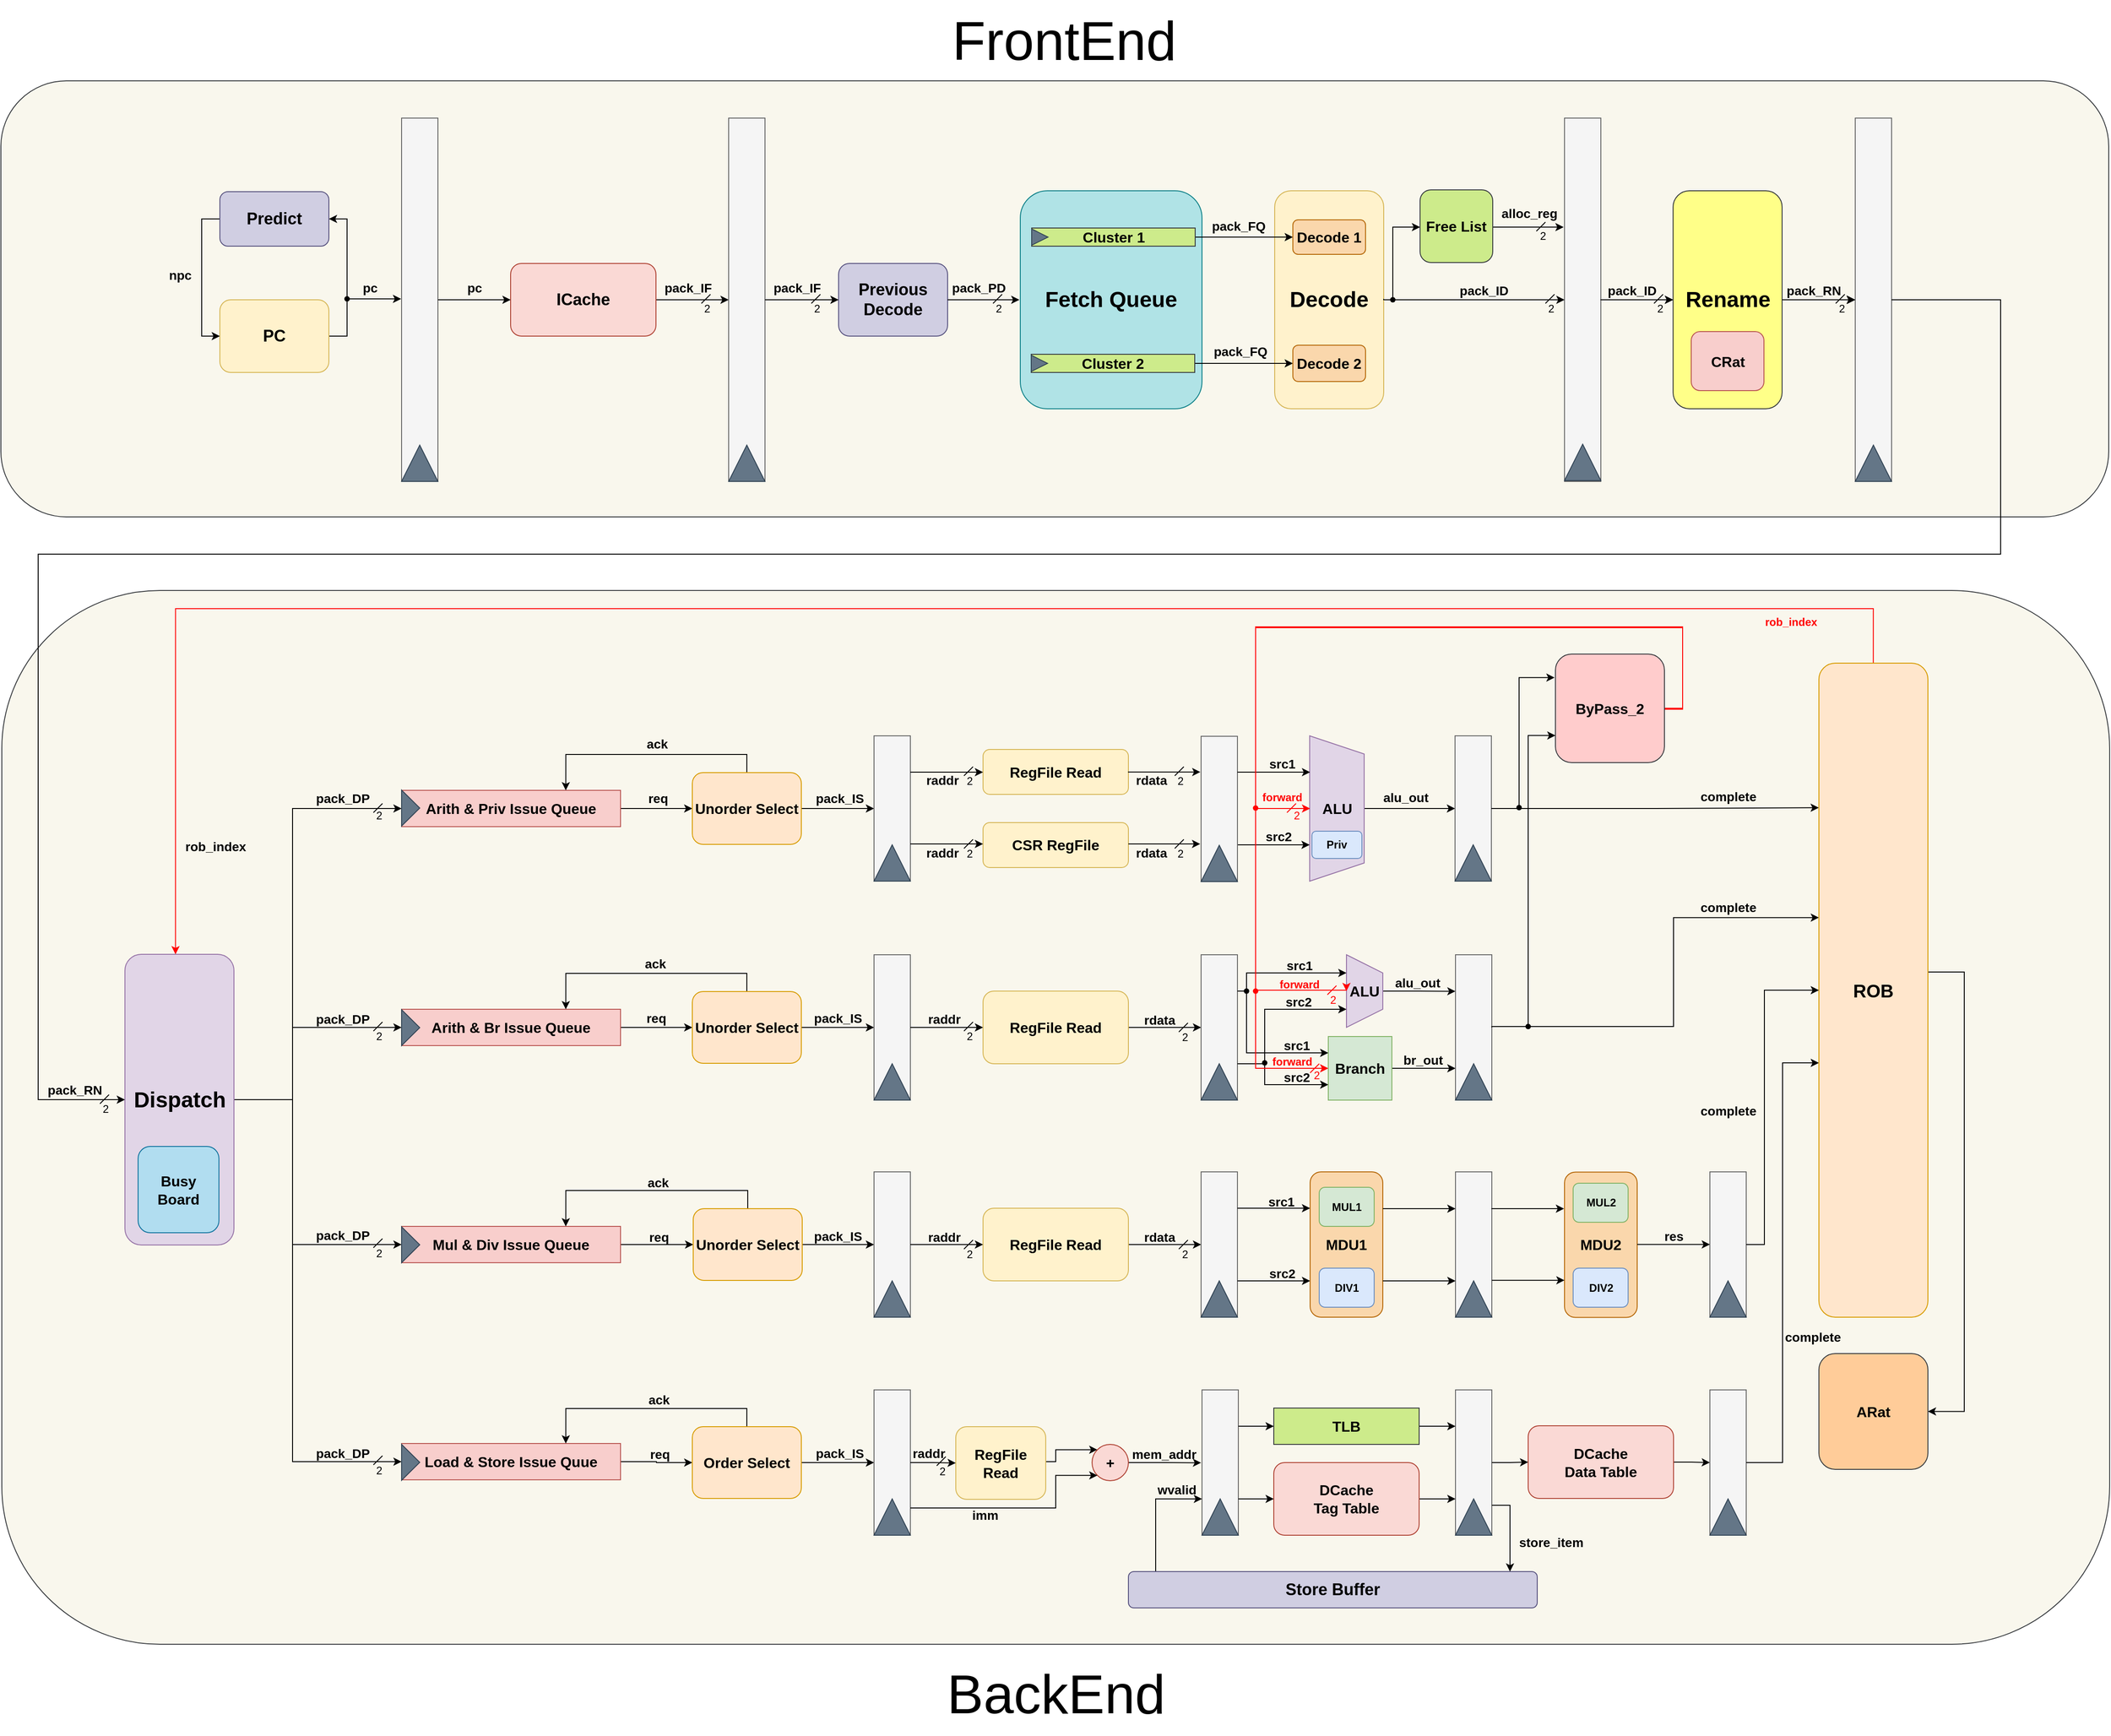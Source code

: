 <mxfile version="22.1.11" type="device">
  <diagram name="第 1 页" id="N6iN6V0hHzY832mEbOhE">
    <mxGraphModel dx="2576" dy="1172" grid="1" gridSize="10" guides="1" tooltips="1" connect="0" arrows="1" fold="1" page="0" pageScale="1" pageWidth="827" pageHeight="1169" math="0" shadow="0">
      <root>
        <mxCell id="0" />
        <mxCell id="1" parent="0" />
        <mxCell id="pp8-QFKgKfyrIBCOwYfq-483" value="" style="rounded=1;whiteSpace=wrap;html=1;fillColor=#f9f7ed;strokeColor=#36393d;" parent="1" vertex="1">
          <mxGeometry x="-920" y="440" width="2320" height="1160" as="geometry" />
        </mxCell>
        <mxCell id="pp8-QFKgKfyrIBCOwYfq-482" value="" style="rounded=1;whiteSpace=wrap;html=1;fillColor=#f9f7ed;strokeColor=#36393d;" parent="1" vertex="1">
          <mxGeometry x="-921" y="-121" width="2320" height="480" as="geometry" />
        </mxCell>
        <mxCell id="pp8-QFKgKfyrIBCOwYfq-62" value="&lt;b&gt;&lt;font style=&quot;font-size: 24px;&quot;&gt;Decode&lt;/font&gt;&lt;/b&gt;" style="rounded=1;whiteSpace=wrap;html=1;fillColor=#fff2cc;strokeColor=#d6b656;direction=east;flipV=0;" parent="1" vertex="1">
          <mxGeometry x="481" width="120" height="240" as="geometry" />
        </mxCell>
        <mxCell id="pp8-QFKgKfyrIBCOwYfq-306" style="edgeStyle=orthogonalEdgeStyle;rounded=0;orthogonalLoop=1;jettySize=auto;html=1;exitX=1;exitY=0.5;exitDx=0;exitDy=0;entryX=1;entryY=0.5;entryDx=0;entryDy=0;" parent="1" source="pp8-QFKgKfyrIBCOwYfq-3" target="pp8-QFKgKfyrIBCOwYfq-8" edge="1">
          <mxGeometry relative="1" as="geometry" />
        </mxCell>
        <mxCell id="pp8-QFKgKfyrIBCOwYfq-308" style="edgeStyle=orthogonalEdgeStyle;rounded=0;orthogonalLoop=1;jettySize=auto;html=1;exitX=1;exitY=0.5;exitDx=0;exitDy=0;entryX=-0.013;entryY=0.499;entryDx=0;entryDy=0;entryPerimeter=0;" parent="1" source="pp8-QFKgKfyrIBCOwYfq-3" target="pp8-QFKgKfyrIBCOwYfq-210" edge="1">
          <mxGeometry relative="1" as="geometry">
            <Array as="points">
              <mxPoint x="-540" y="160" />
              <mxPoint x="-540" y="119" />
              <mxPoint x="-480" y="119" />
            </Array>
          </mxGeometry>
        </mxCell>
        <mxCell id="pp8-QFKgKfyrIBCOwYfq-3" value="&lt;b style=&quot;&quot;&gt;&lt;font style=&quot;font-size: 18px;&quot;&gt;PC&lt;/font&gt;&lt;/b&gt;" style="rounded=1;whiteSpace=wrap;html=1;fillColor=#fff2cc;strokeColor=#d6b656;direction=east;flipV=0;fontSize=14;" parent="1" vertex="1">
          <mxGeometry x="-680" y="120" width="120" height="80" as="geometry" />
        </mxCell>
        <mxCell id="pp8-QFKgKfyrIBCOwYfq-307" style="edgeStyle=orthogonalEdgeStyle;rounded=0;orthogonalLoop=1;jettySize=auto;html=1;exitX=0;exitY=0.5;exitDx=0;exitDy=0;entryX=0;entryY=0.5;entryDx=0;entryDy=0;" parent="1" source="pp8-QFKgKfyrIBCOwYfq-8" target="pp8-QFKgKfyrIBCOwYfq-3" edge="1">
          <mxGeometry relative="1" as="geometry" />
        </mxCell>
        <mxCell id="pp8-QFKgKfyrIBCOwYfq-8" value="&lt;b&gt;&lt;font style=&quot;font-size: 18px;&quot;&gt;Predict&lt;/font&gt;&lt;/b&gt;" style="rounded=1;whiteSpace=wrap;html=1;fillColor=#d0cee2;strokeColor=#56517e;direction=east;flipV=0;" parent="1" vertex="1">
          <mxGeometry x="-680" y="1" width="120" height="60" as="geometry" />
        </mxCell>
        <mxCell id="pp8-QFKgKfyrIBCOwYfq-310" style="edgeStyle=orthogonalEdgeStyle;rounded=0;orthogonalLoop=1;jettySize=auto;html=1;exitX=1;exitY=0.5;exitDx=0;exitDy=0;entryX=0;entryY=0.5;entryDx=0;entryDy=0;" parent="1" source="pp8-QFKgKfyrIBCOwYfq-14" target="pp8-QFKgKfyrIBCOwYfq-72" edge="1">
          <mxGeometry relative="1" as="geometry" />
        </mxCell>
        <mxCell id="pp8-QFKgKfyrIBCOwYfq-14" value="&lt;b style=&quot;&quot;&gt;&lt;font style=&quot;font-size: 18px;&quot;&gt;ICache&lt;/font&gt;&lt;/b&gt;" style="rounded=1;whiteSpace=wrap;html=1;fillColor=#fad9d5;strokeColor=#ae4132;direction=east;flipV=0;fontSize=14;" parent="1" vertex="1">
          <mxGeometry x="-360" y="80" width="160" height="80" as="geometry" />
        </mxCell>
        <mxCell id="pp8-QFKgKfyrIBCOwYfq-28" value="&lt;b style=&quot;font-size: 18px;&quot;&gt;Previous&lt;br style=&quot;font-size: 18px;&quot;&gt;Decode&lt;/b&gt;" style="rounded=1;whiteSpace=wrap;html=1;fillColor=#d0cee2;strokeColor=#56517e;direction=east;flipV=0;fontSize=18;" parent="1" vertex="1">
          <mxGeometry x="1" y="80" width="120" height="80" as="geometry" />
        </mxCell>
        <mxCell id="pp8-QFKgKfyrIBCOwYfq-33" value="&lt;b&gt;&lt;font style=&quot;font-size: 24px;&quot;&gt;Fetch Queue&lt;/font&gt;&lt;/b&gt;" style="rounded=1;whiteSpace=wrap;html=1;fillColor=#b0e3e6;strokeColor=#0e8088;direction=east;flipV=0;" parent="1" vertex="1">
          <mxGeometry x="201" width="200" height="240" as="geometry" />
        </mxCell>
        <mxCell id="pp8-QFKgKfyrIBCOwYfq-38" value="" style="group;direction=east;flipV=0;" parent="1" vertex="1" connectable="0">
          <mxGeometry x="800" y="-81" width="40" height="400" as="geometry" />
        </mxCell>
        <mxCell id="pp8-QFKgKfyrIBCOwYfq-24" value="" style="rounded=0;whiteSpace=wrap;html=1;fillColor=#f5f5f5;fontColor=#333333;strokeColor=#666666;direction=east;" parent="pp8-QFKgKfyrIBCOwYfq-38" vertex="1">
          <mxGeometry y="1" width="40" height="400" as="geometry" />
        </mxCell>
        <mxCell id="pp8-QFKgKfyrIBCOwYfq-37" value="" style="triangle;whiteSpace=wrap;html=1;rotation=-90;fillColor=#647687;fontColor=#ffffff;strokeColor=#314354;direction=east;" parent="pp8-QFKgKfyrIBCOwYfq-38" vertex="1">
          <mxGeometry y="360" width="40" height="40" as="geometry" />
        </mxCell>
        <mxCell id="pp8-QFKgKfyrIBCOwYfq-39" value="" style="group;direction=east;flipV=0;" parent="1" vertex="1" connectable="0">
          <mxGeometry x="1120" y="-80" width="40" height="400" as="geometry" />
        </mxCell>
        <mxCell id="pp8-QFKgKfyrIBCOwYfq-40" value="" style="rounded=0;whiteSpace=wrap;html=1;fillColor=#f5f5f5;fontColor=#333333;strokeColor=#666666;direction=east;" parent="pp8-QFKgKfyrIBCOwYfq-39" vertex="1">
          <mxGeometry width="40" height="400" as="geometry" />
        </mxCell>
        <mxCell id="pp8-QFKgKfyrIBCOwYfq-41" value="" style="triangle;whiteSpace=wrap;html=1;rotation=-90;fillColor=#647687;fontColor=#ffffff;strokeColor=#314354;direction=east;" parent="pp8-QFKgKfyrIBCOwYfq-39" vertex="1">
          <mxGeometry y="360" width="40" height="40" as="geometry" />
        </mxCell>
        <mxCell id="pp8-QFKgKfyrIBCOwYfq-318" style="edgeStyle=orthogonalEdgeStyle;rounded=0;orthogonalLoop=1;jettySize=auto;html=1;exitX=1;exitY=0.5;exitDx=0;exitDy=0;entryX=0;entryY=0.5;entryDx=0;entryDy=0;" parent="1" source="pp8-QFKgKfyrIBCOwYfq-49" target="pp8-QFKgKfyrIBCOwYfq-64" edge="1">
          <mxGeometry relative="1" as="geometry" />
        </mxCell>
        <mxCell id="pp8-QFKgKfyrIBCOwYfq-49" value="Cluster 1" style="rounded=0;whiteSpace=wrap;html=1;fillColor=#cdeb8b;strokeColor=#36393d;direction=east;flipV=0;fontStyle=1;fontSize=16;" parent="1" vertex="1">
          <mxGeometry x="213.5" y="41" width="180" height="20" as="geometry" />
        </mxCell>
        <mxCell id="pp8-QFKgKfyrIBCOwYfq-319" style="edgeStyle=orthogonalEdgeStyle;rounded=0;orthogonalLoop=1;jettySize=auto;html=1;exitX=1;exitY=0.5;exitDx=0;exitDy=0;entryX=0;entryY=0.5;entryDx=0;entryDy=0;" parent="1" source="pp8-QFKgKfyrIBCOwYfq-50" target="pp8-QFKgKfyrIBCOwYfq-66" edge="1">
          <mxGeometry relative="1" as="geometry" />
        </mxCell>
        <mxCell id="pp8-QFKgKfyrIBCOwYfq-50" value="Cluster 2" style="rounded=0;whiteSpace=wrap;html=1;fillColor=#cdeb8b;strokeColor=#36393d;direction=east;flipV=0;fontStyle=1;fontSize=16;" parent="1" vertex="1">
          <mxGeometry x="213" y="180" width="180" height="20" as="geometry" />
        </mxCell>
        <mxCell id="pp8-QFKgKfyrIBCOwYfq-314" style="edgeStyle=orthogonalEdgeStyle;rounded=0;orthogonalLoop=1;jettySize=auto;html=1;exitX=1;exitY=0.5;exitDx=0;exitDy=0;entryX=0;entryY=0.5;entryDx=0;entryDy=0;" parent="1" source="pp8-QFKgKfyrIBCOwYfq-62" target="pp8-QFKgKfyrIBCOwYfq-24" edge="1">
          <mxGeometry relative="1" as="geometry" />
        </mxCell>
        <mxCell id="pp8-QFKgKfyrIBCOwYfq-64" value="&lt;b style=&quot;font-size: 16px;&quot;&gt;Decode 1&lt;/b&gt;" style="rounded=1;whiteSpace=wrap;html=1;fillColor=#fad7ac;strokeColor=#b46504;direction=east;flipV=0;fontSize=16;" parent="1" vertex="1">
          <mxGeometry x="501" y="32" width="80" height="38" as="geometry" />
        </mxCell>
        <mxCell id="pp8-QFKgKfyrIBCOwYfq-66" value="&lt;b style=&quot;font-size: 16px;&quot;&gt;Decode 2&lt;/b&gt;" style="rounded=1;whiteSpace=wrap;html=1;fillColor=#fad7ac;strokeColor=#b46504;direction=east;flipV=0;fontSize=16;" parent="1" vertex="1">
          <mxGeometry x="501" y="170" width="80" height="40" as="geometry" />
        </mxCell>
        <mxCell id="pp8-QFKgKfyrIBCOwYfq-71" value="" style="group;direction=east;flipV=0;" parent="1" vertex="1" connectable="0">
          <mxGeometry x="-120" y="-80" width="40" height="400" as="geometry" />
        </mxCell>
        <mxCell id="pp8-QFKgKfyrIBCOwYfq-72" value="" style="rounded=0;whiteSpace=wrap;html=1;fillColor=#f5f5f5;fontColor=#333333;strokeColor=#666666;direction=east;" parent="pp8-QFKgKfyrIBCOwYfq-71" vertex="1">
          <mxGeometry width="40" height="400" as="geometry" />
        </mxCell>
        <mxCell id="pp8-QFKgKfyrIBCOwYfq-73" value="" style="triangle;whiteSpace=wrap;html=1;rotation=-90;fillColor=#647687;fontColor=#ffffff;strokeColor=#314354;direction=east;" parent="pp8-QFKgKfyrIBCOwYfq-71" vertex="1">
          <mxGeometry y="360" width="40" height="40" as="geometry" />
        </mxCell>
        <mxCell id="pp8-QFKgKfyrIBCOwYfq-316" style="edgeStyle=orthogonalEdgeStyle;rounded=0;orthogonalLoop=1;jettySize=auto;html=1;exitX=1;exitY=0.5;exitDx=0;exitDy=0;entryX=0;entryY=0.5;entryDx=0;entryDy=0;" parent="1" source="pp8-QFKgKfyrIBCOwYfq-80" target="pp8-QFKgKfyrIBCOwYfq-40" edge="1">
          <mxGeometry relative="1" as="geometry" />
        </mxCell>
        <mxCell id="pp8-QFKgKfyrIBCOwYfq-80" value="&lt;b&gt;&lt;font style=&quot;font-size: 24px;&quot;&gt;Rename&lt;/font&gt;&lt;/b&gt;" style="rounded=1;whiteSpace=wrap;html=1;fillColor=#ffff88;strokeColor=#36393d;direction=east;flipV=0;" parent="1" vertex="1">
          <mxGeometry x="919.5" width="120" height="240" as="geometry" />
        </mxCell>
        <mxCell id="pp8-QFKgKfyrIBCOwYfq-83" value="&lt;b style=&quot;font-size: 16px;&quot;&gt;CRat&lt;/b&gt;" style="rounded=1;whiteSpace=wrap;html=1;fillColor=#f8cecc;strokeColor=#b85450;direction=east;flipV=0;fontSize=16;" parent="1" vertex="1">
          <mxGeometry x="939.5" y="155" width="80" height="65" as="geometry" />
        </mxCell>
        <mxCell id="OY7V5wZrcTOGdJZJS2dS-12" value="" style="edgeStyle=orthogonalEdgeStyle;rounded=0;orthogonalLoop=1;jettySize=auto;html=1;" parent="1" edge="1">
          <mxGeometry relative="1" as="geometry">
            <mxPoint x="721" y="40" as="sourcePoint" />
            <mxPoint x="799" y="40" as="targetPoint" />
            <Array as="points">
              <mxPoint x="799" y="40" />
            </Array>
          </mxGeometry>
        </mxCell>
        <mxCell id="pp8-QFKgKfyrIBCOwYfq-84" value="&lt;b style=&quot;font-size: 16px;&quot;&gt;&lt;font style=&quot;font-size: 16px;&quot;&gt;Free List&lt;/font&gt;&lt;/b&gt;" style="rounded=1;whiteSpace=wrap;html=1;fillColor=#cdeb8b;strokeColor=#36393d;direction=east;flipV=0;fontSize=16;" parent="1" vertex="1">
          <mxGeometry x="641" y="-1" width="80" height="80" as="geometry" />
        </mxCell>
        <mxCell id="pp8-QFKgKfyrIBCOwYfq-109" style="edgeStyle=orthogonalEdgeStyle;rounded=0;orthogonalLoop=1;jettySize=auto;html=1;exitX=1;exitY=0.5;exitDx=0;exitDy=0;entryX=0;entryY=0.5;entryDx=0;entryDy=0;" parent="1" source="pp8-QFKgKfyrIBCOwYfq-94" target="pp8-QFKgKfyrIBCOwYfq-102" edge="1">
          <mxGeometry relative="1" as="geometry">
            <Array as="points">
              <mxPoint x="-600" y="1001" />
              <mxPoint x="-600" y="921" />
            </Array>
          </mxGeometry>
        </mxCell>
        <mxCell id="pp8-QFKgKfyrIBCOwYfq-110" style="edgeStyle=orthogonalEdgeStyle;rounded=0;orthogonalLoop=1;jettySize=auto;html=1;exitX=1;exitY=0.5;exitDx=0;exitDy=0;entryX=0;entryY=0.5;entryDx=0;entryDy=0;" parent="1" source="pp8-QFKgKfyrIBCOwYfq-94" target="pp8-QFKgKfyrIBCOwYfq-103" edge="1">
          <mxGeometry relative="1" as="geometry">
            <Array as="points">
              <mxPoint x="-600" y="1000" />
              <mxPoint x="-600" y="1160" />
            </Array>
          </mxGeometry>
        </mxCell>
        <mxCell id="pp8-QFKgKfyrIBCOwYfq-111" style="edgeStyle=orthogonalEdgeStyle;rounded=0;orthogonalLoop=1;jettySize=auto;html=1;exitX=1;exitY=0.5;exitDx=0;exitDy=0;entryX=0;entryY=0.5;entryDx=0;entryDy=0;" parent="1" source="pp8-QFKgKfyrIBCOwYfq-94" target="pp8-QFKgKfyrIBCOwYfq-104" edge="1">
          <mxGeometry relative="1" as="geometry">
            <Array as="points">
              <mxPoint x="-600" y="1001" />
              <mxPoint x="-600" y="1399" />
            </Array>
          </mxGeometry>
        </mxCell>
        <mxCell id="pp8-QFKgKfyrIBCOwYfq-168" style="edgeStyle=orthogonalEdgeStyle;rounded=0;orthogonalLoop=1;jettySize=auto;html=1;exitX=1;exitY=0.5;exitDx=0;exitDy=0;entryX=0;entryY=0.5;entryDx=0;entryDy=0;" parent="1" source="pp8-QFKgKfyrIBCOwYfq-94" target="pp8-QFKgKfyrIBCOwYfq-101" edge="1">
          <mxGeometry relative="1" as="geometry">
            <Array as="points">
              <mxPoint x="-600" y="1000" />
              <mxPoint x="-600" y="680" />
            </Array>
          </mxGeometry>
        </mxCell>
        <mxCell id="pp8-QFKgKfyrIBCOwYfq-94" value="&lt;b&gt;&lt;font style=&quot;font-size: 24px;&quot;&gt;Dispatch&lt;/font&gt;&lt;/b&gt;" style="rounded=1;whiteSpace=wrap;html=1;fillColor=#e1d5e7;strokeColor=#9673a6;" parent="1" vertex="1">
          <mxGeometry x="-784.5" y="840.5" width="120" height="320" as="geometry" />
        </mxCell>
        <mxCell id="pp8-QFKgKfyrIBCOwYfq-97" value="" style="endArrow=none;html=1;rounded=0;" parent="1" edge="1">
          <mxGeometry width="50" height="50" relative="1" as="geometry">
            <mxPoint x="-812" y="1005" as="sourcePoint" />
            <mxPoint x="-802" y="995" as="targetPoint" />
          </mxGeometry>
        </mxCell>
        <mxCell id="pp8-QFKgKfyrIBCOwYfq-98" value="2" style="text;html=1;align=center;verticalAlign=middle;resizable=0;points=[];autosize=1;strokeColor=none;fillColor=none;" parent="1" vertex="1">
          <mxGeometry x="-821" y="996" width="30" height="30" as="geometry" />
        </mxCell>
        <mxCell id="pp8-QFKgKfyrIBCOwYfq-99" value="pack_RN" style="text;html=1;align=center;verticalAlign=middle;resizable=0;points=[];autosize=1;strokeColor=none;fillColor=none;fontStyle=1;fontSize=14;" parent="1" vertex="1">
          <mxGeometry x="-880" y="975" width="80" height="30" as="geometry" />
        </mxCell>
        <mxCell id="pp8-QFKgKfyrIBCOwYfq-129" style="edgeStyle=orthogonalEdgeStyle;rounded=0;orthogonalLoop=1;jettySize=auto;html=1;exitX=1;exitY=0.5;exitDx=0;exitDy=0;entryX=0;entryY=0.5;entryDx=0;entryDy=0;" parent="1" source="pp8-QFKgKfyrIBCOwYfq-101" target="pp8-QFKgKfyrIBCOwYfq-120" edge="1">
          <mxGeometry relative="1" as="geometry" />
        </mxCell>
        <mxCell id="pp8-QFKgKfyrIBCOwYfq-101" value="&lt;b style=&quot;border-color: var(--border-color); font-size: 16px;&quot;&gt;Arith &amp;amp; Priv Issue Queue&lt;/b&gt;" style="rounded=0;whiteSpace=wrap;html=1;fillColor=#f8cecc;strokeColor=#b85450;fontSize=16;" parent="1" vertex="1">
          <mxGeometry x="-480" y="660" width="241" height="40" as="geometry" />
        </mxCell>
        <mxCell id="pp8-QFKgKfyrIBCOwYfq-131" style="edgeStyle=orthogonalEdgeStyle;rounded=0;orthogonalLoop=1;jettySize=auto;html=1;exitX=1;exitY=0.5;exitDx=0;exitDy=0;entryX=0;entryY=0.5;entryDx=0;entryDy=0;" parent="1" source="pp8-QFKgKfyrIBCOwYfq-102" target="pp8-QFKgKfyrIBCOwYfq-121" edge="1">
          <mxGeometry relative="1" as="geometry" />
        </mxCell>
        <mxCell id="pp8-QFKgKfyrIBCOwYfq-102" value="&lt;b style=&quot;border-color: var(--border-color); font-size: 16px;&quot;&gt;Arith &amp;amp; Br Issue Queue&lt;/b&gt;" style="rounded=0;whiteSpace=wrap;html=1;fillColor=#f8cecc;strokeColor=#b85450;fontSize=16;" parent="1" vertex="1">
          <mxGeometry x="-480" y="901" width="241" height="40" as="geometry" />
        </mxCell>
        <mxCell id="pp8-QFKgKfyrIBCOwYfq-133" style="edgeStyle=orthogonalEdgeStyle;rounded=0;orthogonalLoop=1;jettySize=auto;html=1;exitX=1;exitY=0.5;exitDx=0;exitDy=0;entryX=0;entryY=0.5;entryDx=0;entryDy=0;" parent="1" source="pp8-QFKgKfyrIBCOwYfq-103" target="pp8-QFKgKfyrIBCOwYfq-122" edge="1">
          <mxGeometry relative="1" as="geometry" />
        </mxCell>
        <mxCell id="pp8-QFKgKfyrIBCOwYfq-103" value="&lt;b style=&quot;font-size: 16px;&quot;&gt;Mul &amp;amp; Div Issue Queue&lt;/b&gt;" style="rounded=0;whiteSpace=wrap;html=1;fillColor=#f8cecc;strokeColor=#b85450;fontSize=16;" parent="1" vertex="1">
          <mxGeometry x="-480" y="1140" width="241" height="40" as="geometry" />
        </mxCell>
        <mxCell id="pp8-QFKgKfyrIBCOwYfq-135" style="edgeStyle=orthogonalEdgeStyle;rounded=0;orthogonalLoop=1;jettySize=auto;html=1;exitX=1;exitY=0.5;exitDx=0;exitDy=0;entryX=0;entryY=0.5;entryDx=0;entryDy=0;" parent="1" source="pp8-QFKgKfyrIBCOwYfq-104" target="pp8-QFKgKfyrIBCOwYfq-123" edge="1">
          <mxGeometry relative="1" as="geometry" />
        </mxCell>
        <mxCell id="pp8-QFKgKfyrIBCOwYfq-104" value="&lt;b style=&quot;font-size: 16px;&quot;&gt;Load &amp;amp; Store Issue Quue&lt;/b&gt;" style="rounded=0;whiteSpace=wrap;html=1;fillColor=#f8cecc;strokeColor=#b85450;fontSize=16;" parent="1" vertex="1">
          <mxGeometry x="-480" y="1379" width="241" height="40" as="geometry" />
        </mxCell>
        <mxCell id="pp8-QFKgKfyrIBCOwYfq-105" value="&lt;font style=&quot;font-size: 16px;&quot;&gt;&lt;b style=&quot;font-size: 16px;&quot;&gt;Busy Board&lt;/b&gt;&lt;/font&gt;" style="rounded=1;whiteSpace=wrap;html=1;fillColor=#b1ddf0;strokeColor=#10739e;fontSize=16;" parent="1" vertex="1">
          <mxGeometry x="-770" y="1052" width="89" height="95" as="geometry" />
        </mxCell>
        <mxCell id="pp8-QFKgKfyrIBCOwYfq-128" style="edgeStyle=orthogonalEdgeStyle;rounded=0;orthogonalLoop=1;jettySize=auto;html=1;exitX=0.5;exitY=0;exitDx=0;exitDy=0;entryX=0.75;entryY=0;entryDx=0;entryDy=0;" parent="1" source="pp8-QFKgKfyrIBCOwYfq-120" target="pp8-QFKgKfyrIBCOwYfq-101" edge="1">
          <mxGeometry relative="1" as="geometry" />
        </mxCell>
        <mxCell id="pp8-QFKgKfyrIBCOwYfq-164" style="edgeStyle=orthogonalEdgeStyle;rounded=0;orthogonalLoop=1;jettySize=auto;html=1;exitX=1;exitY=0.5;exitDx=0;exitDy=0;entryX=0;entryY=0.5;entryDx=0;entryDy=0;" parent="1" source="pp8-QFKgKfyrIBCOwYfq-120" target="pp8-QFKgKfyrIBCOwYfq-152" edge="1">
          <mxGeometry relative="1" as="geometry" />
        </mxCell>
        <mxCell id="pp8-QFKgKfyrIBCOwYfq-120" value="Unorder Select" style="rounded=1;whiteSpace=wrap;html=1;fontStyle=1;fillColor=#ffe6cc;strokeColor=#d79b00;fontSize=16;" parent="1" vertex="1">
          <mxGeometry x="-160" y="640.5" width="120" height="79" as="geometry" />
        </mxCell>
        <mxCell id="pp8-QFKgKfyrIBCOwYfq-130" style="edgeStyle=orthogonalEdgeStyle;rounded=0;orthogonalLoop=1;jettySize=auto;html=1;exitX=0.5;exitY=0;exitDx=0;exitDy=0;entryX=0.75;entryY=0;entryDx=0;entryDy=0;" parent="1" source="pp8-QFKgKfyrIBCOwYfq-121" target="pp8-QFKgKfyrIBCOwYfq-102" edge="1">
          <mxGeometry relative="1" as="geometry" />
        </mxCell>
        <mxCell id="pp8-QFKgKfyrIBCOwYfq-165" style="edgeStyle=orthogonalEdgeStyle;rounded=0;orthogonalLoop=1;jettySize=auto;html=1;exitX=1;exitY=0.5;exitDx=0;exitDy=0;entryX=0;entryY=0.5;entryDx=0;entryDy=0;" parent="1" source="pp8-QFKgKfyrIBCOwYfq-121" target="pp8-QFKgKfyrIBCOwYfq-155" edge="1">
          <mxGeometry relative="1" as="geometry" />
        </mxCell>
        <mxCell id="pp8-QFKgKfyrIBCOwYfq-121" value="Unorder Select" style="rounded=1;whiteSpace=wrap;html=1;fontStyle=1;fillColor=#ffe6cc;strokeColor=#d79b00;fontSize=16;" parent="1" vertex="1">
          <mxGeometry x="-160" y="881.5" width="120" height="79" as="geometry" />
        </mxCell>
        <mxCell id="pp8-QFKgKfyrIBCOwYfq-132" style="edgeStyle=orthogonalEdgeStyle;rounded=0;orthogonalLoop=1;jettySize=auto;html=1;exitX=0.5;exitY=0;exitDx=0;exitDy=0;entryX=0.75;entryY=0;entryDx=0;entryDy=0;" parent="1" source="pp8-QFKgKfyrIBCOwYfq-122" target="pp8-QFKgKfyrIBCOwYfq-103" edge="1">
          <mxGeometry relative="1" as="geometry" />
        </mxCell>
        <mxCell id="pp8-QFKgKfyrIBCOwYfq-166" style="edgeStyle=orthogonalEdgeStyle;rounded=0;orthogonalLoop=1;jettySize=auto;html=1;exitX=1;exitY=0.5;exitDx=0;exitDy=0;" parent="1" source="pp8-QFKgKfyrIBCOwYfq-122" target="pp8-QFKgKfyrIBCOwYfq-158" edge="1">
          <mxGeometry relative="1" as="geometry" />
        </mxCell>
        <mxCell id="pp8-QFKgKfyrIBCOwYfq-122" value="Unorder Select" style="rounded=1;whiteSpace=wrap;html=1;fontStyle=1;fillColor=#ffe6cc;strokeColor=#d79b00;fontSize=16;" parent="1" vertex="1">
          <mxGeometry x="-159" y="1120.5" width="120" height="79" as="geometry" />
        </mxCell>
        <mxCell id="pp8-QFKgKfyrIBCOwYfq-134" style="edgeStyle=orthogonalEdgeStyle;rounded=0;orthogonalLoop=1;jettySize=auto;html=1;exitX=0.5;exitY=0;exitDx=0;exitDy=0;entryX=0.75;entryY=0;entryDx=0;entryDy=0;" parent="1" source="pp8-QFKgKfyrIBCOwYfq-123" target="pp8-QFKgKfyrIBCOwYfq-104" edge="1">
          <mxGeometry relative="1" as="geometry" />
        </mxCell>
        <mxCell id="pp8-QFKgKfyrIBCOwYfq-167" style="edgeStyle=orthogonalEdgeStyle;rounded=0;orthogonalLoop=1;jettySize=auto;html=1;exitX=1;exitY=0.5;exitDx=0;exitDy=0;" parent="1" source="pp8-QFKgKfyrIBCOwYfq-123" target="pp8-QFKgKfyrIBCOwYfq-161" edge="1">
          <mxGeometry relative="1" as="geometry" />
        </mxCell>
        <mxCell id="pp8-QFKgKfyrIBCOwYfq-123" value="Order Select" style="rounded=1;whiteSpace=wrap;html=1;fontStyle=1;fillColor=#ffe6cc;strokeColor=#d79b00;fontSize=16;" parent="1" vertex="1">
          <mxGeometry x="-160" y="1360.5" width="120" height="79" as="geometry" />
        </mxCell>
        <mxCell id="pp8-QFKgKfyrIBCOwYfq-138" value="req" style="text;html=1;align=center;verticalAlign=middle;resizable=0;points=[];autosize=1;strokeColor=none;fillColor=none;fontStyle=1;fontSize=14;" parent="1" vertex="1">
          <mxGeometry x="-223" y="654" width="50" height="30" as="geometry" />
        </mxCell>
        <mxCell id="pp8-QFKgKfyrIBCOwYfq-139" value="ack" style="text;html=1;align=center;verticalAlign=middle;resizable=0;points=[];autosize=1;strokeColor=none;fillColor=none;fontStyle=1;fontSize=14;" parent="1" vertex="1">
          <mxGeometry x="-224" y="594" width="50" height="30" as="geometry" />
        </mxCell>
        <mxCell id="pp8-QFKgKfyrIBCOwYfq-140" value="req" style="text;html=1;align=center;verticalAlign=middle;resizable=0;points=[];autosize=1;strokeColor=none;fillColor=none;fontStyle=1;fontSize=14;" parent="1" vertex="1">
          <mxGeometry x="-225" y="896" width="50" height="30" as="geometry" />
        </mxCell>
        <mxCell id="pp8-QFKgKfyrIBCOwYfq-141" value="ack" style="text;html=1;align=center;verticalAlign=middle;resizable=0;points=[];autosize=1;strokeColor=none;fillColor=none;fontStyle=1;fontSize=14;" parent="1" vertex="1">
          <mxGeometry x="-226" y="836" width="50" height="30" as="geometry" />
        </mxCell>
        <mxCell id="pp8-QFKgKfyrIBCOwYfq-142" value="req" style="text;html=1;align=center;verticalAlign=middle;resizable=0;points=[];autosize=1;strokeColor=none;fillColor=none;fontStyle=1;fontSize=14;" parent="1" vertex="1">
          <mxGeometry x="-222" y="1137" width="50" height="30" as="geometry" />
        </mxCell>
        <mxCell id="pp8-QFKgKfyrIBCOwYfq-143" value="ack" style="text;html=1;align=center;verticalAlign=middle;resizable=0;points=[];autosize=1;strokeColor=none;fillColor=none;fontStyle=1;fontSize=14;" parent="1" vertex="1">
          <mxGeometry x="-223" y="1077" width="50" height="30" as="geometry" />
        </mxCell>
        <mxCell id="pp8-QFKgKfyrIBCOwYfq-144" value="req" style="text;html=1;align=center;verticalAlign=middle;resizable=0;points=[];autosize=1;strokeColor=none;fillColor=none;fontStyle=1;fontSize=14;" parent="1" vertex="1">
          <mxGeometry x="-221" y="1376" width="50" height="30" as="geometry" />
        </mxCell>
        <mxCell id="pp8-QFKgKfyrIBCOwYfq-145" value="ack" style="text;html=1;align=center;verticalAlign=middle;resizable=0;points=[];autosize=1;strokeColor=none;fillColor=none;fontStyle=1;fontSize=14;" parent="1" vertex="1">
          <mxGeometry x="-222" y="1316" width="50" height="30" as="geometry" />
        </mxCell>
        <mxCell id="pp8-QFKgKfyrIBCOwYfq-151" value="" style="group" parent="1" vertex="1" connectable="0">
          <mxGeometry x="40" y="600" width="40" height="160" as="geometry" />
        </mxCell>
        <mxCell id="pp8-QFKgKfyrIBCOwYfq-152" value="" style="rounded=0;whiteSpace=wrap;html=1;fillColor=#f5f5f5;fontColor=#333333;strokeColor=#666666;" parent="pp8-QFKgKfyrIBCOwYfq-151" vertex="1">
          <mxGeometry width="40" height="160" as="geometry" />
        </mxCell>
        <mxCell id="pp8-QFKgKfyrIBCOwYfq-153" value="" style="triangle;whiteSpace=wrap;html=1;rotation=-90;fillColor=#647687;fontColor=#ffffff;strokeColor=#314354;" parent="pp8-QFKgKfyrIBCOwYfq-151" vertex="1">
          <mxGeometry y="120" width="40" height="40" as="geometry" />
        </mxCell>
        <mxCell id="pp8-QFKgKfyrIBCOwYfq-154" value="" style="group" parent="1" vertex="1" connectable="0">
          <mxGeometry x="40" y="841" width="40" height="160" as="geometry" />
        </mxCell>
        <mxCell id="pp8-QFKgKfyrIBCOwYfq-155" value="" style="rounded=0;whiteSpace=wrap;html=1;fillColor=#f5f5f5;fontColor=#333333;strokeColor=#666666;" parent="pp8-QFKgKfyrIBCOwYfq-154" vertex="1">
          <mxGeometry width="40" height="160" as="geometry" />
        </mxCell>
        <mxCell id="pp8-QFKgKfyrIBCOwYfq-156" value="" style="triangle;whiteSpace=wrap;html=1;rotation=-90;fillColor=#647687;fontColor=#ffffff;strokeColor=#314354;" parent="pp8-QFKgKfyrIBCOwYfq-154" vertex="1">
          <mxGeometry y="120" width="40" height="40" as="geometry" />
        </mxCell>
        <mxCell id="pp8-QFKgKfyrIBCOwYfq-157" value="" style="group" parent="1" vertex="1" connectable="0">
          <mxGeometry x="40" y="1080" width="40" height="160" as="geometry" />
        </mxCell>
        <mxCell id="pp8-QFKgKfyrIBCOwYfq-158" value="" style="rounded=0;whiteSpace=wrap;html=1;fillColor=#f5f5f5;fontColor=#333333;strokeColor=#666666;" parent="pp8-QFKgKfyrIBCOwYfq-157" vertex="1">
          <mxGeometry width="40" height="160" as="geometry" />
        </mxCell>
        <mxCell id="pp8-QFKgKfyrIBCOwYfq-159" value="" style="triangle;whiteSpace=wrap;html=1;rotation=-90;fillColor=#647687;fontColor=#ffffff;strokeColor=#314354;" parent="pp8-QFKgKfyrIBCOwYfq-157" vertex="1">
          <mxGeometry y="120" width="40" height="40" as="geometry" />
        </mxCell>
        <mxCell id="pp8-QFKgKfyrIBCOwYfq-160" value="" style="group" parent="1" vertex="1" connectable="0">
          <mxGeometry x="40" y="1320" width="40" height="160" as="geometry" />
        </mxCell>
        <mxCell id="pp8-QFKgKfyrIBCOwYfq-161" value="" style="rounded=0;whiteSpace=wrap;html=1;fillColor=#f5f5f5;fontColor=#333333;strokeColor=#666666;" parent="pp8-QFKgKfyrIBCOwYfq-160" vertex="1">
          <mxGeometry width="40" height="160" as="geometry" />
        </mxCell>
        <mxCell id="pp8-QFKgKfyrIBCOwYfq-162" value="" style="triangle;whiteSpace=wrap;html=1;rotation=-90;fillColor=#647687;fontColor=#ffffff;strokeColor=#314354;" parent="pp8-QFKgKfyrIBCOwYfq-160" vertex="1">
          <mxGeometry y="120" width="40" height="40" as="geometry" />
        </mxCell>
        <mxCell id="pp8-QFKgKfyrIBCOwYfq-179" value="&lt;b style=&quot;font-size: 16px;&quot;&gt;RegFile Read&lt;/b&gt;" style="rounded=1;whiteSpace=wrap;html=1;fillColor=#fff2cc;strokeColor=#d6b656;fontSize=16;" parent="1" vertex="1">
          <mxGeometry x="160" y="615" width="160" height="49.5" as="geometry" />
        </mxCell>
        <mxCell id="pp8-QFKgKfyrIBCOwYfq-205" style="edgeStyle=orthogonalEdgeStyle;rounded=0;orthogonalLoop=1;jettySize=auto;html=1;exitX=1;exitY=0.5;exitDx=0;exitDy=0;entryX=0;entryY=0.5;entryDx=0;entryDy=0;" parent="1" source="pp8-QFKgKfyrIBCOwYfq-180" target="pp8-QFKgKfyrIBCOwYfq-195" edge="1">
          <mxGeometry relative="1" as="geometry" />
        </mxCell>
        <mxCell id="pp8-QFKgKfyrIBCOwYfq-180" value="&lt;b style=&quot;font-size: 16px;&quot;&gt;RegFile Read&lt;/b&gt;" style="rounded=1;whiteSpace=wrap;html=1;fillColor=#fff2cc;strokeColor=#d6b656;fontSize=16;" parent="1" vertex="1">
          <mxGeometry x="160" y="881" width="160" height="80" as="geometry" />
        </mxCell>
        <mxCell id="pp8-QFKgKfyrIBCOwYfq-206" style="edgeStyle=orthogonalEdgeStyle;rounded=0;orthogonalLoop=1;jettySize=auto;html=1;exitX=1;exitY=0.5;exitDx=0;exitDy=0;entryX=0;entryY=0.5;entryDx=0;entryDy=0;" parent="1" source="pp8-QFKgKfyrIBCOwYfq-181" target="pp8-QFKgKfyrIBCOwYfq-198" edge="1">
          <mxGeometry relative="1" as="geometry" />
        </mxCell>
        <mxCell id="pp8-QFKgKfyrIBCOwYfq-181" value="&lt;b style=&quot;font-size: 16px;&quot;&gt;RegFile Read&lt;/b&gt;" style="rounded=1;whiteSpace=wrap;html=1;fillColor=#fff2cc;strokeColor=#d6b656;fontSize=16;" parent="1" vertex="1">
          <mxGeometry x="160" y="1120" width="160" height="80" as="geometry" />
        </mxCell>
        <mxCell id="pp8-QFKgKfyrIBCOwYfq-256" style="edgeStyle=orthogonalEdgeStyle;rounded=0;orthogonalLoop=1;jettySize=auto;html=1;exitX=1;exitY=0.5;exitDx=0;exitDy=0;entryX=0;entryY=0;entryDx=0;entryDy=0;" parent="1" source="pp8-QFKgKfyrIBCOwYfq-182" target="pp8-QFKgKfyrIBCOwYfq-255" edge="1">
          <mxGeometry relative="1" as="geometry">
            <Array as="points">
              <mxPoint x="240" y="1399" />
              <mxPoint x="240" y="1386" />
            </Array>
          </mxGeometry>
        </mxCell>
        <mxCell id="pp8-QFKgKfyrIBCOwYfq-182" value="&lt;b style=&quot;font-size: 16px;&quot;&gt;RegFile Read&lt;/b&gt;" style="rounded=1;whiteSpace=wrap;html=1;fillColor=#fff2cc;strokeColor=#d6b656;fontSize=16;" parent="1" vertex="1">
          <mxGeometry x="130" y="1360.5" width="99" height="80" as="geometry" />
        </mxCell>
        <mxCell id="pp8-QFKgKfyrIBCOwYfq-185" style="edgeStyle=orthogonalEdgeStyle;rounded=0;orthogonalLoop=1;jettySize=auto;html=1;exitX=1;exitY=0.5;exitDx=0;exitDy=0;entryX=0;entryY=0.5;entryDx=0;entryDy=0;" parent="1" source="pp8-QFKgKfyrIBCOwYfq-155" target="pp8-QFKgKfyrIBCOwYfq-180" edge="1">
          <mxGeometry relative="1" as="geometry" />
        </mxCell>
        <mxCell id="pp8-QFKgKfyrIBCOwYfq-186" style="edgeStyle=orthogonalEdgeStyle;rounded=0;orthogonalLoop=1;jettySize=auto;html=1;exitX=1;exitY=0.5;exitDx=0;exitDy=0;entryX=0;entryY=0.5;entryDx=0;entryDy=0;" parent="1" source="pp8-QFKgKfyrIBCOwYfq-158" target="pp8-QFKgKfyrIBCOwYfq-181" edge="1">
          <mxGeometry relative="1" as="geometry" />
        </mxCell>
        <mxCell id="pp8-QFKgKfyrIBCOwYfq-187" style="edgeStyle=orthogonalEdgeStyle;rounded=0;orthogonalLoop=1;jettySize=auto;html=1;exitX=1;exitY=0.5;exitDx=0;exitDy=0;entryX=0;entryY=0.5;entryDx=0;entryDy=0;" parent="1" source="pp8-QFKgKfyrIBCOwYfq-161" target="pp8-QFKgKfyrIBCOwYfq-182" edge="1">
          <mxGeometry relative="1" as="geometry" />
        </mxCell>
        <mxCell id="pp8-QFKgKfyrIBCOwYfq-191" value="" style="group" parent="1" vertex="1" connectable="0">
          <mxGeometry x="400" y="600.5" width="40" height="160" as="geometry" />
        </mxCell>
        <mxCell id="pp8-QFKgKfyrIBCOwYfq-192" value="" style="rounded=0;whiteSpace=wrap;html=1;fillColor=#f5f5f5;fontColor=#333333;strokeColor=#666666;" parent="pp8-QFKgKfyrIBCOwYfq-191" vertex="1">
          <mxGeometry width="40" height="160" as="geometry" />
        </mxCell>
        <mxCell id="pp8-QFKgKfyrIBCOwYfq-193" value="" style="triangle;whiteSpace=wrap;html=1;rotation=-90;fillColor=#647687;fontColor=#ffffff;strokeColor=#314354;" parent="pp8-QFKgKfyrIBCOwYfq-191" vertex="1">
          <mxGeometry y="120" width="40" height="40" as="geometry" />
        </mxCell>
        <mxCell id="pp8-QFKgKfyrIBCOwYfq-194" value="" style="group" parent="1" vertex="1" connectable="0">
          <mxGeometry x="400" y="841" width="40" height="160" as="geometry" />
        </mxCell>
        <mxCell id="pp8-QFKgKfyrIBCOwYfq-195" value="" style="rounded=0;whiteSpace=wrap;html=1;fillColor=#f5f5f5;fontColor=#333333;strokeColor=#666666;" parent="pp8-QFKgKfyrIBCOwYfq-194" vertex="1">
          <mxGeometry width="40" height="160" as="geometry" />
        </mxCell>
        <mxCell id="pp8-QFKgKfyrIBCOwYfq-196" value="" style="triangle;whiteSpace=wrap;html=1;rotation=-90;fillColor=#647687;fontColor=#ffffff;strokeColor=#314354;" parent="pp8-QFKgKfyrIBCOwYfq-194" vertex="1">
          <mxGeometry y="120" width="40" height="40" as="geometry" />
        </mxCell>
        <mxCell id="pp8-QFKgKfyrIBCOwYfq-197" value="" style="group" parent="1" vertex="1" connectable="0">
          <mxGeometry x="400" y="1080" width="40" height="160" as="geometry" />
        </mxCell>
        <mxCell id="pp8-QFKgKfyrIBCOwYfq-244" style="edgeStyle=orthogonalEdgeStyle;rounded=0;orthogonalLoop=1;jettySize=auto;html=1;exitX=1;exitY=0.5;exitDx=0;exitDy=0;" parent="pp8-QFKgKfyrIBCOwYfq-197" source="pp8-QFKgKfyrIBCOwYfq-198" edge="1">
          <mxGeometry relative="1" as="geometry">
            <mxPoint x="40.138" y="80.241" as="targetPoint" />
          </mxGeometry>
        </mxCell>
        <mxCell id="pp8-QFKgKfyrIBCOwYfq-198" value="" style="rounded=0;whiteSpace=wrap;html=1;fillColor=#f5f5f5;fontColor=#333333;strokeColor=#666666;" parent="pp8-QFKgKfyrIBCOwYfq-197" vertex="1">
          <mxGeometry width="40" height="160" as="geometry" />
        </mxCell>
        <mxCell id="pp8-QFKgKfyrIBCOwYfq-199" value="" style="triangle;whiteSpace=wrap;html=1;rotation=-90;fillColor=#647687;fontColor=#ffffff;strokeColor=#314354;" parent="pp8-QFKgKfyrIBCOwYfq-197" vertex="1">
          <mxGeometry y="120" width="40" height="40" as="geometry" />
        </mxCell>
        <mxCell id="pp8-QFKgKfyrIBCOwYfq-200" value="" style="group" parent="1" vertex="1" connectable="0">
          <mxGeometry x="401" y="1320" width="40" height="160" as="geometry" />
        </mxCell>
        <mxCell id="pp8-QFKgKfyrIBCOwYfq-201" value="" style="rounded=0;whiteSpace=wrap;html=1;fillColor=#f5f5f5;fontColor=#333333;strokeColor=#666666;" parent="pp8-QFKgKfyrIBCOwYfq-200" vertex="1">
          <mxGeometry width="40" height="160" as="geometry" />
        </mxCell>
        <mxCell id="pp8-QFKgKfyrIBCOwYfq-202" value="" style="triangle;whiteSpace=wrap;html=1;rotation=-90;fillColor=#647687;fontColor=#ffffff;strokeColor=#314354;" parent="pp8-QFKgKfyrIBCOwYfq-200" vertex="1">
          <mxGeometry y="120" width="40" height="40" as="geometry" />
        </mxCell>
        <mxCell id="pp8-QFKgKfyrIBCOwYfq-208" value="" style="group;direction=east;flipV=0;" parent="1" vertex="1" connectable="0">
          <mxGeometry x="-480" y="-80" width="40" height="400" as="geometry" />
        </mxCell>
        <mxCell id="pp8-QFKgKfyrIBCOwYfq-210" value="" style="rounded=0;whiteSpace=wrap;html=1;fillColor=#f5f5f5;fontColor=#333333;strokeColor=#666666;direction=east;" parent="pp8-QFKgKfyrIBCOwYfq-208" vertex="1">
          <mxGeometry width="40" height="400" as="geometry" />
        </mxCell>
        <mxCell id="pp8-QFKgKfyrIBCOwYfq-211" value="" style="triangle;whiteSpace=wrap;html=1;rotation=-90;fillColor=#647687;fontColor=#ffffff;strokeColor=#314354;direction=east;" parent="pp8-QFKgKfyrIBCOwYfq-208" vertex="1">
          <mxGeometry y="360" width="40" height="40" as="geometry" />
        </mxCell>
        <mxCell id="pp8-QFKgKfyrIBCOwYfq-225" style="edgeStyle=orthogonalEdgeStyle;rounded=0;orthogonalLoop=1;jettySize=auto;html=1;exitX=0.5;exitY=0;exitDx=0;exitDy=0;" parent="1" source="pp8-QFKgKfyrIBCOwYfq-226" target="pp8-QFKgKfyrIBCOwYfq-230" edge="1">
          <mxGeometry relative="1" as="geometry">
            <mxPoint x="600" y="730" as="targetPoint" />
            <Array as="points" />
          </mxGeometry>
        </mxCell>
        <mxCell id="pp8-QFKgKfyrIBCOwYfq-226" value="&lt;b style=&quot;font-size: 16px;&quot;&gt;ALU&lt;/b&gt;" style="shape=trapezoid;perimeter=trapezoidPerimeter;whiteSpace=wrap;html=1;fixedSize=1;rotation=0;fillColor=#e1d5e7;strokeColor=#9673a6;direction=south;fontSize=16;" parent="1" vertex="1">
          <mxGeometry x="519.5" y="600" width="60" height="160" as="geometry" />
        </mxCell>
        <mxCell id="pp8-QFKgKfyrIBCOwYfq-227" style="edgeStyle=orthogonalEdgeStyle;rounded=0;orthogonalLoop=1;jettySize=auto;html=1;" parent="1" edge="1">
          <mxGeometry relative="1" as="geometry">
            <mxPoint x="440" y="640" as="sourcePoint" />
            <mxPoint x="520" y="640" as="targetPoint" />
          </mxGeometry>
        </mxCell>
        <mxCell id="pp8-QFKgKfyrIBCOwYfq-228" style="edgeStyle=orthogonalEdgeStyle;rounded=0;orthogonalLoop=1;jettySize=auto;html=1;exitX=1;exitY=0.75;exitDx=0;exitDy=0;entryX=0.75;entryY=1;entryDx=0;entryDy=0;" parent="1" edge="1">
          <mxGeometry relative="1" as="geometry">
            <mxPoint x="440.5" y="720" as="sourcePoint" />
            <mxPoint x="519.5" y="720" as="targetPoint" />
            <Array as="points">
              <mxPoint x="460" y="720" />
              <mxPoint x="460" y="720" />
            </Array>
          </mxGeometry>
        </mxCell>
        <mxCell id="pp8-QFKgKfyrIBCOwYfq-229" value="" style="group" parent="1" vertex="1" connectable="0">
          <mxGeometry x="679.5" y="721" width="720.5" height="830" as="geometry" />
        </mxCell>
        <mxCell id="pp8-QFKgKfyrIBCOwYfq-230" value="" style="rounded=0;whiteSpace=wrap;html=1;fillColor=#f5f5f5;fontColor=#333333;strokeColor=#666666;" parent="pp8-QFKgKfyrIBCOwYfq-229" vertex="1">
          <mxGeometry y="-121" width="40" height="160" as="geometry" />
        </mxCell>
        <mxCell id="pp8-QFKgKfyrIBCOwYfq-231" value="" style="triangle;whiteSpace=wrap;html=1;rotation=-90;fillColor=#647687;fontColor=#ffffff;strokeColor=#314354;" parent="pp8-QFKgKfyrIBCOwYfq-229" vertex="1">
          <mxGeometry y="-1" width="40" height="40" as="geometry" />
        </mxCell>
        <mxCell id="pp8-QFKgKfyrIBCOwYfq-238" style="edgeStyle=orthogonalEdgeStyle;rounded=0;orthogonalLoop=1;jettySize=auto;html=1;exitX=0.5;exitY=0;exitDx=0;exitDy=0;" parent="1" source="pp8-QFKgKfyrIBCOwYfq-232" edge="1">
          <mxGeometry relative="1" as="geometry">
            <mxPoint x="680.0" y="881.241" as="targetPoint" />
          </mxGeometry>
        </mxCell>
        <mxCell id="pp8-QFKgKfyrIBCOwYfq-232" value="&lt;b style=&quot;font-size: 16px;&quot;&gt;ALU&lt;/b&gt;" style="shape=trapezoid;perimeter=trapezoidPerimeter;whiteSpace=wrap;html=1;fixedSize=1;rotation=0;fillColor=#e1d5e7;strokeColor=#9673a6;direction=south;fontSize=16;" parent="1" vertex="1">
          <mxGeometry x="560" y="841" width="40" height="80" as="geometry" />
        </mxCell>
        <mxCell id="pp8-QFKgKfyrIBCOwYfq-239" style="edgeStyle=orthogonalEdgeStyle;rounded=0;orthogonalLoop=1;jettySize=auto;html=1;exitX=1;exitY=0.5;exitDx=0;exitDy=0;" parent="1" source="pp8-QFKgKfyrIBCOwYfq-233" edge="1">
          <mxGeometry relative="1" as="geometry">
            <mxPoint x="680" y="966" as="targetPoint" />
            <Array as="points">
              <mxPoint x="680" y="966" />
            </Array>
          </mxGeometry>
        </mxCell>
        <mxCell id="pp8-QFKgKfyrIBCOwYfq-233" value="&lt;b style=&quot;font-size: 16px;&quot;&gt;Branch&lt;/b&gt;" style="whiteSpace=wrap;html=1;aspect=fixed;fillColor=#d5e8d4;strokeColor=#82b366;fontSize=16;" parent="1" vertex="1">
          <mxGeometry x="540" y="931" width="70" height="70" as="geometry" />
        </mxCell>
        <mxCell id="pp8-QFKgKfyrIBCOwYfq-234" style="edgeStyle=orthogonalEdgeStyle;rounded=0;orthogonalLoop=1;jettySize=auto;html=1;exitX=1;exitY=0.25;exitDx=0;exitDy=0;entryX=0.25;entryY=1;entryDx=0;entryDy=0;" parent="1" source="pp8-QFKgKfyrIBCOwYfq-195" target="pp8-QFKgKfyrIBCOwYfq-232" edge="1">
          <mxGeometry relative="1" as="geometry">
            <Array as="points">
              <mxPoint x="450" y="881" />
              <mxPoint x="450" y="861" />
            </Array>
          </mxGeometry>
        </mxCell>
        <mxCell id="pp8-QFKgKfyrIBCOwYfq-235" style="edgeStyle=orthogonalEdgeStyle;rounded=0;orthogonalLoop=1;jettySize=auto;html=1;exitX=1;exitY=0.75;exitDx=0;exitDy=0;entryX=0.75;entryY=1;entryDx=0;entryDy=0;" parent="1" source="pp8-QFKgKfyrIBCOwYfq-195" target="pp8-QFKgKfyrIBCOwYfq-232" edge="1">
          <mxGeometry relative="1" as="geometry">
            <Array as="points">
              <mxPoint x="470" y="961" />
              <mxPoint x="470" y="901" />
            </Array>
          </mxGeometry>
        </mxCell>
        <mxCell id="pp8-QFKgKfyrIBCOwYfq-236" style="edgeStyle=orthogonalEdgeStyle;rounded=0;orthogonalLoop=1;jettySize=auto;html=1;exitX=1;exitY=0.25;exitDx=0;exitDy=0;entryX=0;entryY=0.25;entryDx=0;entryDy=0;" parent="1" source="pp8-QFKgKfyrIBCOwYfq-195" target="pp8-QFKgKfyrIBCOwYfq-233" edge="1">
          <mxGeometry relative="1" as="geometry">
            <Array as="points">
              <mxPoint x="450" y="881" />
              <mxPoint x="450" y="949" />
              <mxPoint x="540" y="949" />
            </Array>
          </mxGeometry>
        </mxCell>
        <mxCell id="pp8-QFKgKfyrIBCOwYfq-237" style="edgeStyle=orthogonalEdgeStyle;rounded=0;orthogonalLoop=1;jettySize=auto;html=1;exitX=1;exitY=0.75;exitDx=0;exitDy=0;entryX=0;entryY=0.75;entryDx=0;entryDy=0;" parent="1" source="pp8-QFKgKfyrIBCOwYfq-195" target="pp8-QFKgKfyrIBCOwYfq-233" edge="1">
          <mxGeometry relative="1" as="geometry">
            <Array as="points">
              <mxPoint x="470" y="961" />
              <mxPoint x="470" y="984" />
              <mxPoint x="540" y="984" />
            </Array>
          </mxGeometry>
        </mxCell>
        <mxCell id="pp8-QFKgKfyrIBCOwYfq-240" value="" style="group" parent="1" vertex="1" connectable="0">
          <mxGeometry x="680" y="841" width="40" height="160" as="geometry" />
        </mxCell>
        <mxCell id="pp8-QFKgKfyrIBCOwYfq-241" value="" style="rounded=0;whiteSpace=wrap;html=1;fillColor=#f5f5f5;fontColor=#333333;strokeColor=#666666;" parent="pp8-QFKgKfyrIBCOwYfq-240" vertex="1">
          <mxGeometry width="40" height="160" as="geometry" />
        </mxCell>
        <mxCell id="pp8-QFKgKfyrIBCOwYfq-242" value="" style="triangle;whiteSpace=wrap;html=1;rotation=-90;fillColor=#647687;fontColor=#ffffff;strokeColor=#314354;" parent="pp8-QFKgKfyrIBCOwYfq-240" vertex="1">
          <mxGeometry y="120" width="40" height="40" as="geometry" />
        </mxCell>
        <mxCell id="pp8-QFKgKfyrIBCOwYfq-243" value="&lt;b style=&quot;font-size: 16px;&quot;&gt;MDU1&lt;/b&gt;" style="rounded=1;whiteSpace=wrap;html=1;fillColor=#fad7ac;strokeColor=#b46504;fontSize=16;" parent="1" vertex="1">
          <mxGeometry x="520" y="1080" width="80" height="160" as="geometry" />
        </mxCell>
        <mxCell id="pp8-QFKgKfyrIBCOwYfq-245" style="edgeStyle=orthogonalEdgeStyle;rounded=0;orthogonalLoop=1;jettySize=auto;html=1;exitX=1;exitY=0.25;exitDx=0;exitDy=0;entryX=0;entryY=0.25;entryDx=0;entryDy=0;" parent="1" source="pp8-QFKgKfyrIBCOwYfq-198" target="pp8-QFKgKfyrIBCOwYfq-243" edge="1">
          <mxGeometry relative="1" as="geometry" />
        </mxCell>
        <mxCell id="pp8-QFKgKfyrIBCOwYfq-246" style="edgeStyle=orthogonalEdgeStyle;rounded=0;orthogonalLoop=1;jettySize=auto;html=1;exitX=1;exitY=0.75;exitDx=0;exitDy=0;entryX=0;entryY=0.75;entryDx=0;entryDy=0;" parent="1" source="pp8-QFKgKfyrIBCOwYfq-198" target="pp8-QFKgKfyrIBCOwYfq-243" edge="1">
          <mxGeometry relative="1" as="geometry" />
        </mxCell>
        <mxCell id="pp8-QFKgKfyrIBCOwYfq-247" value="" style="group" parent="1" vertex="1" connectable="0">
          <mxGeometry x="680" y="1080" width="40" height="160" as="geometry" />
        </mxCell>
        <mxCell id="pp8-QFKgKfyrIBCOwYfq-248" value="" style="rounded=0;whiteSpace=wrap;html=1;fillColor=#f5f5f5;fontColor=#333333;strokeColor=#666666;" parent="pp8-QFKgKfyrIBCOwYfq-247" vertex="1">
          <mxGeometry width="40" height="160" as="geometry" />
        </mxCell>
        <mxCell id="pp8-QFKgKfyrIBCOwYfq-249" value="" style="triangle;whiteSpace=wrap;html=1;rotation=-90;fillColor=#647687;fontColor=#ffffff;strokeColor=#314354;" parent="pp8-QFKgKfyrIBCOwYfq-247" vertex="1">
          <mxGeometry y="120" width="40" height="40" as="geometry" />
        </mxCell>
        <mxCell id="pp8-QFKgKfyrIBCOwYfq-251" value="" style="group" parent="1" vertex="1" connectable="0">
          <mxGeometry x="680" y="1320" width="40" height="160" as="geometry" />
        </mxCell>
        <mxCell id="pp8-QFKgKfyrIBCOwYfq-252" value="" style="rounded=0;whiteSpace=wrap;html=1;fillColor=#f5f5f5;fontColor=#333333;strokeColor=#666666;" parent="pp8-QFKgKfyrIBCOwYfq-251" vertex="1">
          <mxGeometry width="40" height="160" as="geometry" />
        </mxCell>
        <mxCell id="pp8-QFKgKfyrIBCOwYfq-253" value="" style="triangle;whiteSpace=wrap;html=1;rotation=-90;fillColor=#647687;fontColor=#ffffff;strokeColor=#314354;" parent="pp8-QFKgKfyrIBCOwYfq-251" vertex="1">
          <mxGeometry y="120" width="40" height="40" as="geometry" />
        </mxCell>
        <mxCell id="pp8-QFKgKfyrIBCOwYfq-258" style="edgeStyle=orthogonalEdgeStyle;rounded=0;orthogonalLoop=1;jettySize=auto;html=1;exitX=1;exitY=0.5;exitDx=0;exitDy=0;" parent="1" source="pp8-QFKgKfyrIBCOwYfq-255" edge="1">
          <mxGeometry relative="1" as="geometry">
            <mxPoint x="400.0" y="1400.241" as="targetPoint" />
          </mxGeometry>
        </mxCell>
        <mxCell id="pp8-QFKgKfyrIBCOwYfq-255" value="&lt;font style=&quot;font-size: 16px;&quot;&gt;&lt;b&gt;+&lt;/b&gt;&lt;/font&gt;" style="ellipse;whiteSpace=wrap;html=1;aspect=fixed;fillColor=#fad9d5;strokeColor=#ae4132;" parent="1" vertex="1">
          <mxGeometry x="280" y="1380" width="40" height="40" as="geometry" />
        </mxCell>
        <mxCell id="pp8-QFKgKfyrIBCOwYfq-257" style="edgeStyle=orthogonalEdgeStyle;rounded=0;orthogonalLoop=1;jettySize=auto;html=1;entryX=0;entryY=1;entryDx=0;entryDy=0;" parent="1" target="pp8-QFKgKfyrIBCOwYfq-255" edge="1">
          <mxGeometry relative="1" as="geometry">
            <Array as="points">
              <mxPoint x="80" y="1450" />
              <mxPoint x="240" y="1450" />
              <mxPoint x="240" y="1414" />
            </Array>
            <mxPoint x="80" y="1450" as="sourcePoint" />
          </mxGeometry>
        </mxCell>
        <mxCell id="pp8-QFKgKfyrIBCOwYfq-267" style="edgeStyle=orthogonalEdgeStyle;rounded=0;orthogonalLoop=1;jettySize=auto;html=1;exitX=0.25;exitY=0;exitDx=0;exitDy=0;entryX=0;entryY=0.75;entryDx=0;entryDy=0;fontStyle=0" parent="1" source="pp8-QFKgKfyrIBCOwYfq-259" target="pp8-QFKgKfyrIBCOwYfq-201" edge="1">
          <mxGeometry relative="1" as="geometry">
            <Array as="points">
              <mxPoint x="350" y="1440" />
            </Array>
          </mxGeometry>
        </mxCell>
        <mxCell id="pp8-QFKgKfyrIBCOwYfq-259" value="&lt;b style=&quot;font-size: 18px;&quot;&gt;Store Buffer&lt;/b&gt;" style="rounded=1;whiteSpace=wrap;html=1;fillColor=#d0cee2;strokeColor=#56517e;fontSize=18;" parent="1" vertex="1">
          <mxGeometry x="320" y="1520" width="450" height="40" as="geometry" />
        </mxCell>
        <mxCell id="pp8-QFKgKfyrIBCOwYfq-264" style="edgeStyle=orthogonalEdgeStyle;rounded=0;orthogonalLoop=1;jettySize=auto;html=1;exitX=1;exitY=0.5;exitDx=0;exitDy=0;entryX=0;entryY=0.75;entryDx=0;entryDy=0;" parent="1" source="pp8-QFKgKfyrIBCOwYfq-260" target="pp8-QFKgKfyrIBCOwYfq-252" edge="1">
          <mxGeometry relative="1" as="geometry" />
        </mxCell>
        <mxCell id="pp8-QFKgKfyrIBCOwYfq-266" style="edgeStyle=orthogonalEdgeStyle;rounded=0;orthogonalLoop=1;jettySize=auto;html=1;exitX=1;exitY=0.794;exitDx=0;exitDy=0;fontStyle=1;exitPerimeter=0;" parent="1" source="pp8-QFKgKfyrIBCOwYfq-252" target="pp8-QFKgKfyrIBCOwYfq-259" edge="1">
          <mxGeometry relative="1" as="geometry">
            <Array as="points">
              <mxPoint x="740" y="1447" />
            </Array>
          </mxGeometry>
        </mxCell>
        <mxCell id="pp8-QFKgKfyrIBCOwYfq-260" value="&lt;b style=&quot;font-size: 16px;&quot;&gt;DCache&lt;br style=&quot;font-size: 16px;&quot;&gt;Tag Table&lt;br style=&quot;font-size: 16px;&quot;&gt;&lt;/b&gt;" style="rounded=1;whiteSpace=wrap;html=1;fillColor=#fad9d5;strokeColor=#ae4132;fontSize=16;" parent="1" vertex="1">
          <mxGeometry x="480" y="1400" width="160" height="80" as="geometry" />
        </mxCell>
        <mxCell id="pp8-QFKgKfyrIBCOwYfq-276" style="edgeStyle=orthogonalEdgeStyle;rounded=0;orthogonalLoop=1;jettySize=auto;html=1;exitX=1;exitY=0.5;exitDx=0;exitDy=0;entryX=0;entryY=0.5;entryDx=0;entryDy=0;" parent="1" source="pp8-QFKgKfyrIBCOwYfq-261" target="pp8-QFKgKfyrIBCOwYfq-274" edge="1">
          <mxGeometry relative="1" as="geometry" />
        </mxCell>
        <mxCell id="pp8-QFKgKfyrIBCOwYfq-261" value="&lt;b style=&quot;font-size: 16px;&quot;&gt;DCache&lt;br style=&quot;font-size: 16px;&quot;&gt;Data Table&lt;br style=&quot;font-size: 16px;&quot;&gt;&lt;/b&gt;" style="rounded=1;whiteSpace=wrap;html=1;fillColor=#fad9d5;strokeColor=#ae4132;fontSize=16;" parent="1" vertex="1">
          <mxGeometry x="760" y="1359.5" width="160" height="80" as="geometry" />
        </mxCell>
        <mxCell id="pp8-QFKgKfyrIBCOwYfq-263" style="edgeStyle=orthogonalEdgeStyle;rounded=0;orthogonalLoop=1;jettySize=auto;html=1;exitX=1;exitY=0.75;exitDx=0;exitDy=0;entryX=0;entryY=0.5;entryDx=0;entryDy=0;" parent="1" source="pp8-QFKgKfyrIBCOwYfq-201" target="pp8-QFKgKfyrIBCOwYfq-260" edge="1">
          <mxGeometry relative="1" as="geometry" />
        </mxCell>
        <mxCell id="pp8-QFKgKfyrIBCOwYfq-323" style="edgeStyle=orthogonalEdgeStyle;rounded=0;orthogonalLoop=1;jettySize=auto;html=1;exitX=1;exitY=0.5;exitDx=0;exitDy=0;entryX=0;entryY=0.25;entryDx=0;entryDy=0;" parent="1" source="pp8-QFKgKfyrIBCOwYfq-265" target="pp8-QFKgKfyrIBCOwYfq-252" edge="1">
          <mxGeometry relative="1" as="geometry" />
        </mxCell>
        <mxCell id="pp8-QFKgKfyrIBCOwYfq-265" value="&lt;b style=&quot;font-size: 16px;&quot;&gt;TLB&lt;/b&gt;" style="rounded=0;whiteSpace=wrap;html=1;fillColor=#cdeb8b;strokeColor=#36393d;fontSize=16;" parent="1" vertex="1">
          <mxGeometry x="480" y="1340" width="160" height="40" as="geometry" />
        </mxCell>
        <mxCell id="pp8-QFKgKfyrIBCOwYfq-268" style="edgeStyle=orthogonalEdgeStyle;rounded=0;orthogonalLoop=1;jettySize=auto;html=1;exitX=1;exitY=0.5;exitDx=0;exitDy=0;entryX=0;entryY=0.5;entryDx=0;entryDy=0;" parent="1" source="pp8-QFKgKfyrIBCOwYfq-252" target="pp8-QFKgKfyrIBCOwYfq-261" edge="1">
          <mxGeometry relative="1" as="geometry" />
        </mxCell>
        <mxCell id="pp8-QFKgKfyrIBCOwYfq-333" style="edgeStyle=orthogonalEdgeStyle;rounded=0;orthogonalLoop=1;jettySize=auto;html=1;exitX=1;exitY=0.5;exitDx=0;exitDy=0;fillColor=#ffff88;strokeColor=#FF0000;" parent="1" edge="1">
          <mxGeometry relative="1" as="geometry">
            <mxPoint x="910" y="570.75" as="sourcePoint" />
            <mxPoint x="520" y="680" as="targetPoint" />
            <Array as="points">
              <mxPoint x="930" y="571" />
              <mxPoint x="930" y="481" />
              <mxPoint x="460" y="481" />
              <mxPoint x="460" y="680" />
            </Array>
          </mxGeometry>
        </mxCell>
        <mxCell id="pp8-QFKgKfyrIBCOwYfq-334" style="edgeStyle=orthogonalEdgeStyle;rounded=0;orthogonalLoop=1;jettySize=auto;html=1;exitX=1;exitY=0.5;exitDx=0;exitDy=0;entryX=0.5;entryY=1;entryDx=0;entryDy=0;fontColor=#FF0000;strokeColor=#FF0000;" parent="1" source="pp8-QFKgKfyrIBCOwYfq-272" target="pp8-QFKgKfyrIBCOwYfq-232" edge="1">
          <mxGeometry relative="1" as="geometry">
            <Array as="points">
              <mxPoint x="930" y="570" />
              <mxPoint x="930" y="480" />
              <mxPoint x="460" y="480" />
              <mxPoint x="460" y="880" />
              <mxPoint x="560" y="880" />
            </Array>
          </mxGeometry>
        </mxCell>
        <mxCell id="pp8-QFKgKfyrIBCOwYfq-335" style="edgeStyle=orthogonalEdgeStyle;rounded=0;orthogonalLoop=1;jettySize=auto;html=1;exitX=1;exitY=0.5;exitDx=0;exitDy=0;entryX=0;entryY=0.5;entryDx=0;entryDy=0;fontColor=#FFFF00;fillColor=#cdeb8b;strokeColor=#FF0000;" parent="1" source="pp8-QFKgKfyrIBCOwYfq-272" target="pp8-QFKgKfyrIBCOwYfq-233" edge="1">
          <mxGeometry relative="1" as="geometry">
            <Array as="points">
              <mxPoint x="930" y="570" />
              <mxPoint x="930" y="480" />
              <mxPoint x="460" y="480" />
              <mxPoint x="460" y="966" />
            </Array>
          </mxGeometry>
        </mxCell>
        <mxCell id="pp8-QFKgKfyrIBCOwYfq-272" value="&lt;b style=&quot;font-size: 16px;&quot;&gt;&lt;font style=&quot;font-size: 16px;&quot;&gt;ByPass_2&lt;/font&gt;&lt;/b&gt;" style="rounded=1;whiteSpace=wrap;html=1;fillColor=#ffcccc;strokeColor=#36393d;fontSize=16;" parent="1" vertex="1">
          <mxGeometry x="790" y="510" width="120" height="119.5" as="geometry" />
        </mxCell>
        <mxCell id="pp8-QFKgKfyrIBCOwYfq-273" value="" style="group" parent="1" vertex="1" connectable="0">
          <mxGeometry x="960" y="1320" width="40" height="160" as="geometry" />
        </mxCell>
        <mxCell id="pp8-QFKgKfyrIBCOwYfq-274" value="" style="rounded=0;whiteSpace=wrap;html=1;fillColor=#f5f5f5;fontColor=#333333;strokeColor=#666666;" parent="pp8-QFKgKfyrIBCOwYfq-273" vertex="1">
          <mxGeometry width="40" height="160" as="geometry" />
        </mxCell>
        <mxCell id="pp8-QFKgKfyrIBCOwYfq-275" value="" style="triangle;whiteSpace=wrap;html=1;rotation=-90;fillColor=#647687;fontColor=#ffffff;strokeColor=#314354;" parent="pp8-QFKgKfyrIBCOwYfq-273" vertex="1">
          <mxGeometry y="120" width="40" height="40" as="geometry" />
        </mxCell>
        <mxCell id="pp8-QFKgKfyrIBCOwYfq-279" style="edgeStyle=orthogonalEdgeStyle;rounded=0;orthogonalLoop=1;jettySize=auto;html=1;exitX=1;exitY=0.5;exitDx=0;exitDy=0;entryX=-0.008;entryY=0.217;entryDx=0;entryDy=0;entryPerimeter=0;" parent="1" source="pp8-QFKgKfyrIBCOwYfq-230" target="pp8-QFKgKfyrIBCOwYfq-272" edge="1">
          <mxGeometry relative="1" as="geometry">
            <Array as="points">
              <mxPoint x="750" y="680" />
              <mxPoint x="750" y="536" />
            </Array>
            <mxPoint x="790.84" y="418.039" as="targetPoint" />
          </mxGeometry>
        </mxCell>
        <mxCell id="pp8-QFKgKfyrIBCOwYfq-280" style="edgeStyle=orthogonalEdgeStyle;rounded=0;orthogonalLoop=1;jettySize=auto;html=1;entryX=0;entryY=0.75;entryDx=0;entryDy=0;exitX=0.512;exitY=0.394;exitDx=0;exitDy=0;exitPerimeter=0;" parent="1" source="pp8-QFKgKfyrIBCOwYfq-427" target="pp8-QFKgKfyrIBCOwYfq-272" edge="1">
          <mxGeometry relative="1" as="geometry">
            <Array as="points">
              <mxPoint x="760" y="600" />
            </Array>
            <mxPoint x="759.25" y="950" as="sourcePoint" />
          </mxGeometry>
        </mxCell>
        <mxCell id="pp8-QFKgKfyrIBCOwYfq-303" style="edgeStyle=orthogonalEdgeStyle;rounded=0;orthogonalLoop=1;jettySize=auto;html=1;exitX=1;exitY=0.5;exitDx=0;exitDy=0;entryX=1;entryY=0.5;entryDx=0;entryDy=0;" parent="1" target="pp8-QFKgKfyrIBCOwYfq-302" edge="1">
          <mxGeometry relative="1" as="geometry">
            <Array as="points">
              <mxPoint x="1240" y="860" />
              <mxPoint x="1240" y="1344" />
            </Array>
            <mxPoint x="1199.5" y="860" as="sourcePoint" />
          </mxGeometry>
        </mxCell>
        <mxCell id="pp8-QFKgKfyrIBCOwYfq-331" style="edgeStyle=orthogonalEdgeStyle;rounded=0;orthogonalLoop=1;jettySize=auto;html=1;exitX=0.499;exitY=0.001;exitDx=0;exitDy=0;entryX=0.464;entryY=0;entryDx=0;entryDy=0;strokeColor=#FF0000;entryPerimeter=0;exitPerimeter=0;" parent="1" source="S6ko7MBMmiBV2JEF59HL-68" target="pp8-QFKgKfyrIBCOwYfq-94" edge="1">
          <mxGeometry relative="1" as="geometry">
            <Array as="points">
              <mxPoint x="1140" y="460" />
              <mxPoint x="-729" y="460" />
            </Array>
            <mxPoint x="1139.5" y="480" as="sourcePoint" />
          </mxGeometry>
        </mxCell>
        <mxCell id="pp8-QFKgKfyrIBCOwYfq-293" style="edgeStyle=orthogonalEdgeStyle;rounded=0;orthogonalLoop=1;jettySize=auto;html=1;exitX=1;exitY=0.5;exitDx=0;exitDy=0;entryX=-0.001;entryY=0.221;entryDx=0;entryDy=0;entryPerimeter=0;" parent="1" source="pp8-QFKgKfyrIBCOwYfq-230" target="S6ko7MBMmiBV2JEF59HL-68" edge="1">
          <mxGeometry relative="1" as="geometry">
            <mxPoint x="1080" y="720" as="targetPoint" />
            <Array as="points" />
          </mxGeometry>
        </mxCell>
        <mxCell id="pp8-QFKgKfyrIBCOwYfq-295" style="edgeStyle=orthogonalEdgeStyle;rounded=0;orthogonalLoop=1;jettySize=auto;html=1;exitX=1;exitY=0.5;exitDx=0;exitDy=0;entryX=0;entryY=0.389;entryDx=0;entryDy=0;entryPerimeter=0;" parent="1" source="pp8-QFKgKfyrIBCOwYfq-241" target="S6ko7MBMmiBV2JEF59HL-68" edge="1">
          <mxGeometry relative="1" as="geometry">
            <mxPoint x="1078.9" y="799.2" as="targetPoint" />
            <Array as="points">
              <mxPoint x="920" y="920" />
              <mxPoint x="920" y="800" />
            </Array>
          </mxGeometry>
        </mxCell>
        <mxCell id="pp8-QFKgKfyrIBCOwYfq-297" style="edgeStyle=orthogonalEdgeStyle;rounded=0;orthogonalLoop=1;jettySize=auto;html=1;exitX=1;exitY=0.5;exitDx=0;exitDy=0;" parent="1" source="pp8-QFKgKfyrIBCOwYfq-274" edge="1">
          <mxGeometry relative="1" as="geometry">
            <mxPoint x="1080" y="960" as="targetPoint" />
            <Array as="points">
              <mxPoint x="1040" y="1400" />
              <mxPoint x="1040" y="960" />
              <mxPoint x="1080" y="960" />
            </Array>
          </mxGeometry>
        </mxCell>
        <mxCell id="pp8-QFKgKfyrIBCOwYfq-302" value="&lt;font style=&quot;font-size: 16px;&quot;&gt;&lt;b style=&quot;font-size: 16px;&quot;&gt;ARat&lt;/b&gt;&lt;/font&gt;" style="rounded=1;whiteSpace=wrap;html=1;fillColor=#ffcc99;strokeColor=#36393d;fontSize=16;" parent="1" vertex="1">
          <mxGeometry x="1080" y="1280" width="120" height="127.5" as="geometry" />
        </mxCell>
        <mxCell id="pp8-QFKgKfyrIBCOwYfq-309" style="edgeStyle=orthogonalEdgeStyle;rounded=0;orthogonalLoop=1;jettySize=auto;html=1;exitX=1;exitY=0.5;exitDx=0;exitDy=0;entryX=0;entryY=0.5;entryDx=0;entryDy=0;" parent="1" source="pp8-QFKgKfyrIBCOwYfq-210" target="pp8-QFKgKfyrIBCOwYfq-14" edge="1">
          <mxGeometry relative="1" as="geometry" />
        </mxCell>
        <mxCell id="pp8-QFKgKfyrIBCOwYfq-311" style="edgeStyle=orthogonalEdgeStyle;rounded=0;orthogonalLoop=1;jettySize=auto;html=1;exitX=1;exitY=0.5;exitDx=0;exitDy=0;entryX=0;entryY=0.5;entryDx=0;entryDy=0;" parent="1" source="pp8-QFKgKfyrIBCOwYfq-72" target="pp8-QFKgKfyrIBCOwYfq-28" edge="1">
          <mxGeometry relative="1" as="geometry" />
        </mxCell>
        <mxCell id="pp8-QFKgKfyrIBCOwYfq-315" style="edgeStyle=orthogonalEdgeStyle;rounded=0;orthogonalLoop=1;jettySize=auto;html=1;exitX=1;exitY=0.5;exitDx=0;exitDy=0;" parent="1" source="pp8-QFKgKfyrIBCOwYfq-24" target="pp8-QFKgKfyrIBCOwYfq-80" edge="1">
          <mxGeometry relative="1" as="geometry" />
        </mxCell>
        <mxCell id="pp8-QFKgKfyrIBCOwYfq-322" style="edgeStyle=orthogonalEdgeStyle;rounded=0;orthogonalLoop=1;jettySize=auto;html=1;exitX=1;exitY=0.25;exitDx=0;exitDy=0;entryX=0;entryY=0.5;entryDx=0;entryDy=0;" parent="1" source="pp8-QFKgKfyrIBCOwYfq-201" target="pp8-QFKgKfyrIBCOwYfq-265" edge="1">
          <mxGeometry relative="1" as="geometry" />
        </mxCell>
        <mxCell id="pp8-QFKgKfyrIBCOwYfq-327" value="" style="endArrow=none;html=1;rounded=0;" parent="1" edge="1">
          <mxGeometry width="50" height="50" relative="1" as="geometry">
            <mxPoint x="-29" y="124" as="sourcePoint" />
            <mxPoint x="-19" y="114" as="targetPoint" />
          </mxGeometry>
        </mxCell>
        <mxCell id="pp8-QFKgKfyrIBCOwYfq-328" value="2" style="text;html=1;align=center;verticalAlign=middle;resizable=0;points=[];autosize=1;strokeColor=none;fillColor=none;" parent="1" vertex="1">
          <mxGeometry x="-38" y="115" width="30" height="30" as="geometry" />
        </mxCell>
        <mxCell id="pp8-QFKgKfyrIBCOwYfq-330" style="edgeStyle=orthogonalEdgeStyle;rounded=0;orthogonalLoop=1;jettySize=auto;html=1;exitX=1;exitY=0.5;exitDx=0;exitDy=0;entryX=0;entryY=0.5;entryDx=0;entryDy=0;" parent="1" source="pp8-QFKgKfyrIBCOwYfq-40" target="pp8-QFKgKfyrIBCOwYfq-94" edge="1">
          <mxGeometry relative="1" as="geometry">
            <Array as="points">
              <mxPoint x="1280" y="120" />
              <mxPoint x="1280" y="400" />
              <mxPoint x="-880" y="400" />
              <mxPoint x="-880" y="1000" />
            </Array>
          </mxGeometry>
        </mxCell>
        <mxCell id="pp8-QFKgKfyrIBCOwYfq-337" value="&lt;font style=&quot;font-size: 14px;&quot;&gt;npc&lt;/font&gt;" style="text;html=1;align=center;verticalAlign=middle;resizable=0;points=[];autosize=1;strokeColor=none;fillColor=none;fontStyle=1;fontSize=14;" parent="1" vertex="1">
          <mxGeometry x="-749.5" y="78" width="50" height="30" as="geometry" />
        </mxCell>
        <mxCell id="pp8-QFKgKfyrIBCOwYfq-339" value="&lt;font style=&quot;font-size: 14px;&quot;&gt;pc&lt;/font&gt;" style="text;html=1;align=center;verticalAlign=middle;resizable=0;points=[];autosize=1;strokeColor=none;fillColor=none;fontStyle=1;fontSize=14;" parent="1" vertex="1">
          <mxGeometry x="-535" y="92" width="40" height="30" as="geometry" />
        </mxCell>
        <mxCell id="pp8-QFKgKfyrIBCOwYfq-340" value="" style="shape=waypoint;sketch=0;fillStyle=solid;size=6;pointerEvents=1;points=[];fillColor=none;resizable=0;rotatable=0;perimeter=centerPerimeter;snapToPoint=1;" parent="1" vertex="1">
          <mxGeometry x="-550" y="109" width="20" height="20" as="geometry" />
        </mxCell>
        <mxCell id="pp8-QFKgKfyrIBCOwYfq-341" value="&lt;font style=&quot;font-size: 14px;&quot;&gt;pc&lt;/font&gt;" style="text;html=1;align=center;verticalAlign=middle;resizable=0;points=[];autosize=1;strokeColor=none;fillColor=none;fontStyle=1;fontSize=14;" parent="1" vertex="1">
          <mxGeometry x="-420" y="92" width="40" height="30" as="geometry" />
        </mxCell>
        <mxCell id="pp8-QFKgKfyrIBCOwYfq-343" value="" style="endArrow=none;html=1;rounded=0;" parent="1" edge="1">
          <mxGeometry width="50" height="50" relative="1" as="geometry">
            <mxPoint x="-150" y="124" as="sourcePoint" />
            <mxPoint x="-140" y="114" as="targetPoint" />
          </mxGeometry>
        </mxCell>
        <mxCell id="pp8-QFKgKfyrIBCOwYfq-344" value="2" style="text;html=1;align=center;verticalAlign=middle;resizable=0;points=[];autosize=1;strokeColor=none;fillColor=none;" parent="1" vertex="1">
          <mxGeometry x="-159" y="115" width="30" height="30" as="geometry" />
        </mxCell>
        <mxCell id="pp8-QFKgKfyrIBCOwYfq-345" value="pack_IF" style="text;html=1;align=center;verticalAlign=middle;resizable=0;points=[];autosize=1;strokeColor=none;fillColor=none;fontStyle=1;fontSize=14;" parent="1" vertex="1">
          <mxGeometry x="-205" y="92" width="80" height="30" as="geometry" />
        </mxCell>
        <mxCell id="pp8-QFKgKfyrIBCOwYfq-346" value="pack_IF" style="text;html=1;align=center;verticalAlign=middle;resizable=0;points=[];autosize=1;strokeColor=none;fillColor=none;fontStyle=1;fontSize=14;" parent="1" vertex="1">
          <mxGeometry x="-85" y="92" width="80" height="30" as="geometry" />
        </mxCell>
        <mxCell id="pp8-QFKgKfyrIBCOwYfq-347" value="pack_PD" style="text;html=1;align=center;verticalAlign=middle;resizable=0;points=[];autosize=1;strokeColor=none;fillColor=none;fontStyle=1;fontSize=14;" parent="1" vertex="1">
          <mxGeometry x="115" y="92" width="80" height="30" as="geometry" />
        </mxCell>
        <mxCell id="pp8-QFKgKfyrIBCOwYfq-350" value="pack_FQ" style="text;html=1;align=center;verticalAlign=middle;resizable=0;points=[];autosize=1;strokeColor=none;fillColor=none;fontStyle=1;fontSize=14;" parent="1" vertex="1">
          <mxGeometry x="400.5" y="24" width="80" height="30" as="geometry" />
        </mxCell>
        <mxCell id="pp8-QFKgKfyrIBCOwYfq-351" value="pack_FQ" style="text;html=1;align=center;verticalAlign=middle;resizable=0;points=[];autosize=1;strokeColor=none;fillColor=none;fontStyle=1;fontSize=14;" parent="1" vertex="1">
          <mxGeometry x="403" y="162" width="80" height="30" as="geometry" />
        </mxCell>
        <mxCell id="pp8-QFKgKfyrIBCOwYfq-353" value="" style="endArrow=none;html=1;rounded=0;" parent="1" edge="1">
          <mxGeometry width="50" height="50" relative="1" as="geometry">
            <mxPoint x="779" y="124" as="sourcePoint" />
            <mxPoint x="789" y="114" as="targetPoint" />
          </mxGeometry>
        </mxCell>
        <mxCell id="pp8-QFKgKfyrIBCOwYfq-354" value="2" style="text;html=1;align=center;verticalAlign=middle;resizable=0;points=[];autosize=1;strokeColor=none;fillColor=none;" parent="1" vertex="1">
          <mxGeometry x="770" y="115" width="30" height="30" as="geometry" />
        </mxCell>
        <mxCell id="pp8-QFKgKfyrIBCOwYfq-355" value="pack_ID" style="text;html=1;align=center;verticalAlign=middle;resizable=0;points=[];autosize=1;strokeColor=none;fillColor=none;fontStyle=1;fontSize=14;" parent="1" vertex="1">
          <mxGeometry x="671" y="95" width="80" height="30" as="geometry" />
        </mxCell>
        <mxCell id="pp8-QFKgKfyrIBCOwYfq-356" style="edgeStyle=orthogonalEdgeStyle;rounded=0;orthogonalLoop=1;jettySize=auto;html=1;exitX=1;exitY=0.5;exitDx=0;exitDy=0;entryX=0;entryY=0.5;entryDx=0;entryDy=0;" parent="1" edge="1">
          <mxGeometry relative="1" as="geometry">
            <mxPoint x="839.5" y="120" as="sourcePoint" />
            <mxPoint x="919.5" y="120" as="targetPoint" />
          </mxGeometry>
        </mxCell>
        <mxCell id="pp8-QFKgKfyrIBCOwYfq-357" value="" style="endArrow=none;html=1;rounded=0;" parent="1" edge="1">
          <mxGeometry width="50" height="50" relative="1" as="geometry">
            <mxPoint x="898.5" y="124" as="sourcePoint" />
            <mxPoint x="908.5" y="114" as="targetPoint" />
          </mxGeometry>
        </mxCell>
        <mxCell id="pp8-QFKgKfyrIBCOwYfq-358" value="2" style="text;html=1;align=center;verticalAlign=middle;resizable=0;points=[];autosize=1;strokeColor=none;fillColor=none;" parent="1" vertex="1">
          <mxGeometry x="889.5" y="115" width="30" height="30" as="geometry" />
        </mxCell>
        <mxCell id="pp8-QFKgKfyrIBCOwYfq-359" value="pack_ID" style="text;html=1;align=center;verticalAlign=middle;resizable=0;points=[];autosize=1;strokeColor=none;fillColor=none;fontStyle=1;fontSize=14;" parent="1" vertex="1">
          <mxGeometry x="833.5" y="95" width="80" height="30" as="geometry" />
        </mxCell>
        <mxCell id="pp8-QFKgKfyrIBCOwYfq-365" style="edgeStyle=orthogonalEdgeStyle;rounded=0;orthogonalLoop=1;jettySize=auto;html=1;exitX=1;exitY=0.5;exitDx=0;exitDy=0;" parent="1" edge="1">
          <mxGeometry relative="1" as="geometry">
            <mxPoint x="1040" y="120" as="sourcePoint" />
            <mxPoint x="1120" y="120" as="targetPoint" />
          </mxGeometry>
        </mxCell>
        <mxCell id="pp8-QFKgKfyrIBCOwYfq-366" style="edgeStyle=orthogonalEdgeStyle;rounded=0;orthogonalLoop=1;jettySize=auto;html=1;exitX=1;exitY=0.5;exitDx=0;exitDy=0;entryX=0;entryY=0.5;entryDx=0;entryDy=0;" parent="1" edge="1">
          <mxGeometry relative="1" as="geometry">
            <mxPoint x="1039.5" y="120" as="sourcePoint" />
            <mxPoint x="1119.5" y="120" as="targetPoint" />
          </mxGeometry>
        </mxCell>
        <mxCell id="pp8-QFKgKfyrIBCOwYfq-367" value="" style="endArrow=none;html=1;rounded=0;" parent="1" edge="1">
          <mxGeometry width="50" height="50" relative="1" as="geometry">
            <mxPoint x="1098.5" y="124" as="sourcePoint" />
            <mxPoint x="1108.5" y="114" as="targetPoint" />
          </mxGeometry>
        </mxCell>
        <mxCell id="pp8-QFKgKfyrIBCOwYfq-368" value="2" style="text;html=1;align=center;verticalAlign=middle;resizable=0;points=[];autosize=1;strokeColor=none;fillColor=none;" parent="1" vertex="1">
          <mxGeometry x="1089.5" y="115" width="30" height="30" as="geometry" />
        </mxCell>
        <mxCell id="pp8-QFKgKfyrIBCOwYfq-369" value="pack_RN" style="text;html=1;align=center;verticalAlign=middle;resizable=0;points=[];autosize=1;strokeColor=none;fillColor=none;fontStyle=1;fontSize=14;" parent="1" vertex="1">
          <mxGeometry x="1033.5" y="95" width="80" height="30" as="geometry" />
        </mxCell>
        <mxCell id="pp8-QFKgKfyrIBCOwYfq-373" value="pack_DP" style="text;html=1;align=center;verticalAlign=middle;resizable=0;points=[];autosize=1;strokeColor=none;fillColor=none;fontStyle=1;fontSize=14;" parent="1" vertex="1">
          <mxGeometry x="-585" y="653.5" width="80" height="30" as="geometry" />
        </mxCell>
        <mxCell id="pp8-QFKgKfyrIBCOwYfq-374" value="" style="endArrow=none;html=1;rounded=0;" parent="1" edge="1">
          <mxGeometry width="50" height="50" relative="1" as="geometry">
            <mxPoint x="-511" y="684.5" as="sourcePoint" />
            <mxPoint x="-501" y="674.5" as="targetPoint" />
          </mxGeometry>
        </mxCell>
        <mxCell id="pp8-QFKgKfyrIBCOwYfq-375" value="2" style="text;html=1;align=center;verticalAlign=middle;resizable=0;points=[];autosize=1;strokeColor=none;fillColor=none;" parent="1" vertex="1">
          <mxGeometry x="-520" y="672.5" width="30" height="30" as="geometry" />
        </mxCell>
        <mxCell id="pp8-QFKgKfyrIBCOwYfq-376" value="pack_DP" style="text;html=1;align=center;verticalAlign=middle;resizable=0;points=[];autosize=1;strokeColor=none;fillColor=none;fontStyle=1;fontSize=14;" parent="1" vertex="1">
          <mxGeometry x="-585" y="897" width="80" height="30" as="geometry" />
        </mxCell>
        <mxCell id="pp8-QFKgKfyrIBCOwYfq-377" value="" style="endArrow=none;html=1;rounded=0;" parent="1" edge="1">
          <mxGeometry width="50" height="50" relative="1" as="geometry">
            <mxPoint x="-511" y="925" as="sourcePoint" />
            <mxPoint x="-501" y="915" as="targetPoint" />
          </mxGeometry>
        </mxCell>
        <mxCell id="pp8-QFKgKfyrIBCOwYfq-378" value="2" style="text;html=1;align=center;verticalAlign=middle;resizable=0;points=[];autosize=1;strokeColor=none;fillColor=none;" parent="1" vertex="1">
          <mxGeometry x="-520" y="916" width="30" height="30" as="geometry" />
        </mxCell>
        <mxCell id="pp8-QFKgKfyrIBCOwYfq-379" value="pack_DP" style="text;html=1;align=center;verticalAlign=middle;resizable=0;points=[];autosize=1;strokeColor=none;fillColor=none;fontStyle=1;fontSize=14;" parent="1" vertex="1">
          <mxGeometry x="-585" y="1134.5" width="80" height="30" as="geometry" />
        </mxCell>
        <mxCell id="pp8-QFKgKfyrIBCOwYfq-380" value="" style="endArrow=none;html=1;rounded=0;" parent="1" edge="1">
          <mxGeometry width="50" height="50" relative="1" as="geometry">
            <mxPoint x="-511" y="1163.5" as="sourcePoint" />
            <mxPoint x="-501" y="1153.5" as="targetPoint" />
          </mxGeometry>
        </mxCell>
        <mxCell id="pp8-QFKgKfyrIBCOwYfq-381" value="2" style="text;html=1;align=center;verticalAlign=middle;resizable=0;points=[];autosize=1;strokeColor=none;fillColor=none;" parent="1" vertex="1">
          <mxGeometry x="-520" y="1154.5" width="30" height="30" as="geometry" />
        </mxCell>
        <mxCell id="pp8-QFKgKfyrIBCOwYfq-382" value="pack_DP" style="text;html=1;align=center;verticalAlign=middle;resizable=0;points=[];autosize=1;strokeColor=none;fillColor=none;fontStyle=1;fontSize=14;" parent="1" vertex="1">
          <mxGeometry x="-585" y="1374.5" width="80" height="30" as="geometry" />
        </mxCell>
        <mxCell id="pp8-QFKgKfyrIBCOwYfq-383" value="" style="endArrow=none;html=1;rounded=0;" parent="1" edge="1">
          <mxGeometry width="50" height="50" relative="1" as="geometry">
            <mxPoint x="-511" y="1402.5" as="sourcePoint" />
            <mxPoint x="-501" y="1392.5" as="targetPoint" />
          </mxGeometry>
        </mxCell>
        <mxCell id="pp8-QFKgKfyrIBCOwYfq-384" value="2" style="text;html=1;align=center;verticalAlign=middle;resizable=0;points=[];autosize=1;strokeColor=none;fillColor=none;" parent="1" vertex="1">
          <mxGeometry x="-520" y="1393.5" width="30" height="30" as="geometry" />
        </mxCell>
        <mxCell id="pp8-QFKgKfyrIBCOwYfq-385" value="pack_IS" style="text;html=1;align=center;verticalAlign=middle;resizable=0;points=[];autosize=1;strokeColor=none;fillColor=none;fontStyle=1;fontSize=14;" parent="1" vertex="1">
          <mxGeometry x="-38" y="654" width="80" height="30" as="geometry" />
        </mxCell>
        <mxCell id="pp8-QFKgKfyrIBCOwYfq-386" value="pack_IS" style="text;html=1;align=center;verticalAlign=middle;resizable=0;points=[];autosize=1;strokeColor=none;fillColor=none;fontStyle=1;fontSize=14;" parent="1" vertex="1">
          <mxGeometry x="-40" y="896" width="80" height="30" as="geometry" />
        </mxCell>
        <mxCell id="pp8-QFKgKfyrIBCOwYfq-388" value="pack_IS" style="text;html=1;align=center;verticalAlign=middle;resizable=0;points=[];autosize=1;strokeColor=none;fillColor=none;fontStyle=1;fontSize=14;" parent="1" vertex="1">
          <mxGeometry x="-40" y="1135.5" width="80" height="30" as="geometry" />
        </mxCell>
        <mxCell id="pp8-QFKgKfyrIBCOwYfq-389" value="pack_IS" style="text;html=1;align=center;verticalAlign=middle;resizable=0;points=[];autosize=1;strokeColor=none;fillColor=none;fontStyle=1;fontSize=14;" parent="1" vertex="1">
          <mxGeometry x="-38" y="1374.5" width="80" height="30" as="geometry" />
        </mxCell>
        <mxCell id="pp8-QFKgKfyrIBCOwYfq-394" value="raddr" style="text;html=1;align=center;verticalAlign=middle;resizable=0;points=[];autosize=1;strokeColor=none;fillColor=none;fontStyle=1;fontSize=14;" parent="1" vertex="1">
          <mxGeometry x="85" y="633.5" width="60" height="30" as="geometry" />
        </mxCell>
        <mxCell id="pp8-QFKgKfyrIBCOwYfq-395" value="" style="endArrow=none;html=1;rounded=0;" parent="1" edge="1">
          <mxGeometry width="50" height="50" relative="1" as="geometry">
            <mxPoint x="139" y="644" as="sourcePoint" />
            <mxPoint x="149" y="634" as="targetPoint" />
          </mxGeometry>
        </mxCell>
        <mxCell id="pp8-QFKgKfyrIBCOwYfq-396" value="2" style="text;html=1;align=center;verticalAlign=middle;resizable=0;points=[];autosize=1;strokeColor=none;fillColor=none;" parent="1" vertex="1">
          <mxGeometry x="130" y="635" width="30" height="30" as="geometry" />
        </mxCell>
        <mxCell id="pp8-QFKgKfyrIBCOwYfq-397" value="raddr" style="text;html=1;align=center;verticalAlign=middle;resizable=0;points=[];autosize=1;strokeColor=none;fillColor=none;fontStyle=1;fontSize=14;" parent="1" vertex="1">
          <mxGeometry x="87" y="897" width="60" height="30" as="geometry" />
        </mxCell>
        <mxCell id="pp8-QFKgKfyrIBCOwYfq-398" value="" style="endArrow=none;html=1;rounded=0;" parent="1" edge="1">
          <mxGeometry width="50" height="50" relative="1" as="geometry">
            <mxPoint x="139" y="925" as="sourcePoint" />
            <mxPoint x="149" y="915" as="targetPoint" />
          </mxGeometry>
        </mxCell>
        <mxCell id="pp8-QFKgKfyrIBCOwYfq-399" value="2" style="text;html=1;align=center;verticalAlign=middle;resizable=0;points=[];autosize=1;strokeColor=none;fillColor=none;" parent="1" vertex="1">
          <mxGeometry x="130" y="916" width="30" height="30" as="geometry" />
        </mxCell>
        <mxCell id="pp8-QFKgKfyrIBCOwYfq-400" value="raddr" style="text;html=1;align=center;verticalAlign=middle;resizable=0;points=[];autosize=1;strokeColor=none;fillColor=none;fontStyle=1;fontSize=14;" parent="1" vertex="1">
          <mxGeometry x="87" y="1137" width="60" height="30" as="geometry" />
        </mxCell>
        <mxCell id="pp8-QFKgKfyrIBCOwYfq-401" value="" style="endArrow=none;html=1;rounded=0;" parent="1" edge="1">
          <mxGeometry width="50" height="50" relative="1" as="geometry">
            <mxPoint x="139" y="1165" as="sourcePoint" />
            <mxPoint x="149" y="1155" as="targetPoint" />
          </mxGeometry>
        </mxCell>
        <mxCell id="pp8-QFKgKfyrIBCOwYfq-402" value="2" style="text;html=1;align=center;verticalAlign=middle;resizable=0;points=[];autosize=1;strokeColor=none;fillColor=none;" parent="1" vertex="1">
          <mxGeometry x="130" y="1156" width="30" height="30" as="geometry" />
        </mxCell>
        <mxCell id="pp8-QFKgKfyrIBCOwYfq-406" value="raddr" style="text;html=1;align=center;verticalAlign=middle;resizable=0;points=[];autosize=1;strokeColor=none;fillColor=none;fontStyle=1;fontSize=14;" parent="1" vertex="1">
          <mxGeometry x="70" y="1374.5" width="60" height="30" as="geometry" />
        </mxCell>
        <mxCell id="pp8-QFKgKfyrIBCOwYfq-407" value="" style="endArrow=none;html=1;rounded=0;" parent="1" edge="1">
          <mxGeometry width="50" height="50" relative="1" as="geometry">
            <mxPoint x="109" y="1403.5" as="sourcePoint" />
            <mxPoint x="119" y="1393.5" as="targetPoint" />
          </mxGeometry>
        </mxCell>
        <mxCell id="pp8-QFKgKfyrIBCOwYfq-408" value="2" style="text;html=1;align=center;verticalAlign=middle;resizable=0;points=[];autosize=1;strokeColor=none;fillColor=none;" parent="1" vertex="1">
          <mxGeometry x="100" y="1394.5" width="30" height="30" as="geometry" />
        </mxCell>
        <mxCell id="pp8-QFKgKfyrIBCOwYfq-409" value="imm" style="text;html=1;align=center;verticalAlign=middle;resizable=0;points=[];autosize=1;strokeColor=none;fillColor=none;fontStyle=1;fontSize=14;" parent="1" vertex="1">
          <mxGeometry x="137" y="1442.5" width="50" height="30" as="geometry" />
        </mxCell>
        <mxCell id="pp8-QFKgKfyrIBCOwYfq-410" value="&lt;font style=&quot;font-size: 14px;&quot;&gt;mem_addr&lt;/font&gt;" style="text;html=1;align=center;verticalAlign=middle;resizable=0;points=[];autosize=1;strokeColor=none;fillColor=none;fontStyle=1" parent="1" vertex="1">
          <mxGeometry x="314" y="1376" width="90" height="30" as="geometry" />
        </mxCell>
        <mxCell id="pp8-QFKgKfyrIBCOwYfq-411" value="rdata" style="text;html=1;align=center;verticalAlign=middle;resizable=0;points=[];autosize=1;strokeColor=none;fillColor=none;fontStyle=1;fontSize=14;" parent="1" vertex="1">
          <mxGeometry x="323.5" y="1137" width="60" height="30" as="geometry" />
        </mxCell>
        <mxCell id="pp8-QFKgKfyrIBCOwYfq-412" value="" style="endArrow=none;html=1;rounded=0;" parent="1" edge="1">
          <mxGeometry width="50" height="50" relative="1" as="geometry">
            <mxPoint x="375.5" y="1165" as="sourcePoint" />
            <mxPoint x="385.5" y="1155" as="targetPoint" />
          </mxGeometry>
        </mxCell>
        <mxCell id="pp8-QFKgKfyrIBCOwYfq-413" value="2" style="text;html=1;align=center;verticalAlign=middle;resizable=0;points=[];autosize=1;strokeColor=none;fillColor=none;" parent="1" vertex="1">
          <mxGeometry x="366.5" y="1156" width="30" height="30" as="geometry" />
        </mxCell>
        <mxCell id="pp8-QFKgKfyrIBCOwYfq-414" value="rdata" style="text;html=1;align=center;verticalAlign=middle;resizable=0;points=[];autosize=1;strokeColor=none;fillColor=none;fontStyle=1;fontSize=14;" parent="1" vertex="1">
          <mxGeometry x="323.5" y="898" width="60" height="30" as="geometry" />
        </mxCell>
        <mxCell id="pp8-QFKgKfyrIBCOwYfq-415" value="" style="endArrow=none;html=1;rounded=0;" parent="1" edge="1">
          <mxGeometry width="50" height="50" relative="1" as="geometry">
            <mxPoint x="375.5" y="926" as="sourcePoint" />
            <mxPoint x="385.5" y="916" as="targetPoint" />
          </mxGeometry>
        </mxCell>
        <mxCell id="pp8-QFKgKfyrIBCOwYfq-416" value="2" style="text;html=1;align=center;verticalAlign=middle;resizable=0;points=[];autosize=1;strokeColor=none;fillColor=none;" parent="1" vertex="1">
          <mxGeometry x="366.5" y="917" width="30" height="30" as="geometry" />
        </mxCell>
        <mxCell id="pp8-QFKgKfyrIBCOwYfq-417" value="rdata" style="text;html=1;align=center;verticalAlign=middle;resizable=0;points=[];autosize=1;strokeColor=none;fillColor=none;fontStyle=1;fontSize=14;" parent="1" vertex="1">
          <mxGeometry x="315" y="633.5" width="60" height="30" as="geometry" />
        </mxCell>
        <mxCell id="pp8-QFKgKfyrIBCOwYfq-418" value="" style="endArrow=none;html=1;rounded=0;" parent="1" edge="1">
          <mxGeometry width="50" height="50" relative="1" as="geometry">
            <mxPoint x="371" y="644" as="sourcePoint" />
            <mxPoint x="381" y="634" as="targetPoint" />
          </mxGeometry>
        </mxCell>
        <mxCell id="pp8-QFKgKfyrIBCOwYfq-419" value="2" style="text;html=1;align=center;verticalAlign=middle;resizable=0;points=[];autosize=1;strokeColor=none;fillColor=none;" parent="1" vertex="1">
          <mxGeometry x="362" y="635" width="30" height="30" as="geometry" />
        </mxCell>
        <mxCell id="pp8-QFKgKfyrIBCOwYfq-427" value="" style="shape=waypoint;sketch=0;fillStyle=solid;size=6;pointerEvents=1;points=[];fillColor=none;resizable=0;rotatable=0;perimeter=centerPerimeter;snapToPoint=1;" parent="1" vertex="1">
          <mxGeometry x="750" y="910" width="20" height="20" as="geometry" />
        </mxCell>
        <mxCell id="pp8-QFKgKfyrIBCOwYfq-431" value="" style="shape=waypoint;sketch=0;fillStyle=solid;size=6;pointerEvents=1;points=[];fillColor=none;resizable=0;rotatable=0;perimeter=centerPerimeter;snapToPoint=1;" parent="1" vertex="1">
          <mxGeometry x="740" y="669" width="20" height="20" as="geometry" />
        </mxCell>
        <mxCell id="pp8-QFKgKfyrIBCOwYfq-436" value="&lt;b&gt;&lt;font style=&quot;font-size: 14px;&quot;&gt;wvalid&lt;/font&gt;&lt;/b&gt;" style="text;html=1;align=center;verticalAlign=middle;resizable=0;points=[];autosize=1;strokeColor=none;fillColor=none;" parent="1" vertex="1">
          <mxGeometry x="338" y="1415" width="70" height="30" as="geometry" />
        </mxCell>
        <mxCell id="pp8-QFKgKfyrIBCOwYfq-440" value="" style="endArrow=none;html=1;rounded=0;strokeColor=#FF0000;fontColor=#FF0000;" parent="1" edge="1">
          <mxGeometry width="50" height="50" relative="1" as="geometry">
            <mxPoint x="494.5" y="684.5" as="sourcePoint" />
            <mxPoint x="504.5" y="674.5" as="targetPoint" />
          </mxGeometry>
        </mxCell>
        <mxCell id="pp8-QFKgKfyrIBCOwYfq-441" value="2" style="text;html=1;align=center;verticalAlign=middle;resizable=0;points=[];autosize=1;strokeColor=none;fillColor=none;fontColor=#FF0000;" parent="1" vertex="1">
          <mxGeometry x="490" y="672.5" width="30" height="30" as="geometry" />
        </mxCell>
        <mxCell id="pp8-QFKgKfyrIBCOwYfq-442" value="" style="endArrow=none;html=1;rounded=0;strokeColor=#FF0000;fontColor=#FF0000;" parent="1" edge="1">
          <mxGeometry width="50" height="50" relative="1" as="geometry">
            <mxPoint x="539" y="885" as="sourcePoint" />
            <mxPoint x="549" y="875" as="targetPoint" />
          </mxGeometry>
        </mxCell>
        <mxCell id="pp8-QFKgKfyrIBCOwYfq-443" value="2" style="text;html=1;align=center;verticalAlign=middle;resizable=0;points=[];autosize=1;strokeColor=none;fillColor=none;fontColor=#FF0000;" parent="1" vertex="1">
          <mxGeometry x="530" y="876" width="30" height="30" as="geometry" />
        </mxCell>
        <mxCell id="pp8-QFKgKfyrIBCOwYfq-444" value="" style="endArrow=none;html=1;rounded=0;strokeColor=#FF0000;fontColor=#FF0000;" parent="1" edge="1">
          <mxGeometry width="50" height="50" relative="1" as="geometry">
            <mxPoint x="520" y="971" as="sourcePoint" />
            <mxPoint x="530" y="961" as="targetPoint" />
          </mxGeometry>
        </mxCell>
        <mxCell id="pp8-QFKgKfyrIBCOwYfq-446" value="2" style="text;html=1;align=center;verticalAlign=middle;resizable=0;points=[];autosize=1;strokeColor=none;fillColor=none;fontColor=#FF0000;" parent="1" vertex="1">
          <mxGeometry x="512" y="958.5" width="30" height="30" as="geometry" />
        </mxCell>
        <mxCell id="pp8-QFKgKfyrIBCOwYfq-449" value="src1" style="text;html=1;align=center;verticalAlign=middle;resizable=0;points=[];autosize=1;strokeColor=none;fillColor=none;fontStyle=1;fontSize=14;" parent="1" vertex="1">
          <mxGeometry x="463.5" y="615.5" width="50" height="30" as="geometry" />
        </mxCell>
        <mxCell id="pp8-QFKgKfyrIBCOwYfq-450" value="src2" style="text;html=1;align=center;verticalAlign=middle;resizable=0;points=[];autosize=1;strokeColor=none;fillColor=none;fontStyle=1;fontSize=14;" parent="1" vertex="1">
          <mxGeometry x="460" y="695.5" width="50" height="30" as="geometry" />
        </mxCell>
        <mxCell id="pp8-QFKgKfyrIBCOwYfq-451" value="src1" style="text;html=1;align=center;verticalAlign=middle;resizable=0;points=[];autosize=1;strokeColor=none;fillColor=none;fontStyle=1;fontSize=14;" parent="1" vertex="1">
          <mxGeometry x="483" y="838" width="50" height="30" as="geometry" />
        </mxCell>
        <mxCell id="pp8-QFKgKfyrIBCOwYfq-452" value="src2" style="text;html=1;align=center;verticalAlign=middle;resizable=0;points=[];autosize=1;strokeColor=none;fillColor=none;fontStyle=1;fontSize=14;" parent="1" vertex="1">
          <mxGeometry x="482" y="878" width="50" height="30" as="geometry" />
        </mxCell>
        <mxCell id="pp8-QFKgKfyrIBCOwYfq-453" value="src1" style="text;html=1;align=center;verticalAlign=middle;resizable=0;points=[];autosize=1;strokeColor=none;fillColor=none;fontStyle=1;fontSize=14;" parent="1" vertex="1">
          <mxGeometry x="479.5" y="926" width="50" height="30" as="geometry" />
        </mxCell>
        <mxCell id="pp8-QFKgKfyrIBCOwYfq-454" value="src2" style="text;html=1;align=center;verticalAlign=middle;resizable=0;points=[];autosize=1;strokeColor=none;fillColor=none;fontStyle=1;fontSize=14;" parent="1" vertex="1">
          <mxGeometry x="479.5" y="961" width="50" height="30" as="geometry" />
        </mxCell>
        <mxCell id="pp8-QFKgKfyrIBCOwYfq-457" value="&lt;font color=&quot;#ff0000&quot; style=&quot;font-size: 12px;&quot;&gt;forward&lt;/font&gt;" style="text;html=1;align=center;verticalAlign=middle;resizable=0;points=[];autosize=1;strokeColor=none;fillColor=none;fontStyle=1;fontSize=12;" parent="1" vertex="1">
          <mxGeometry x="453.5" y="652.5" width="70" height="30" as="geometry" />
        </mxCell>
        <mxCell id="pp8-QFKgKfyrIBCOwYfq-458" value="&lt;font color=&quot;#ff0000&quot; style=&quot;font-size: 12px;&quot;&gt;forward&lt;/font&gt;" style="text;html=1;align=center;verticalAlign=middle;resizable=0;points=[];autosize=1;strokeColor=none;fillColor=none;fontStyle=1;fontSize=12;" parent="1" vertex="1">
          <mxGeometry x="473" y="859" width="70" height="30" as="geometry" />
        </mxCell>
        <mxCell id="pp8-QFKgKfyrIBCOwYfq-459" value="&lt;font color=&quot;#ff0000&quot; style=&quot;font-size: 12px;&quot;&gt;forward&lt;/font&gt;" style="text;html=1;align=center;verticalAlign=middle;resizable=0;points=[];autosize=1;strokeColor=none;fillColor=none;fontStyle=1;fontSize=12;" parent="1" vertex="1">
          <mxGeometry x="464.5" y="944" width="70" height="30" as="geometry" />
        </mxCell>
        <mxCell id="pp8-QFKgKfyrIBCOwYfq-461" value="" style="shape=waypoint;sketch=0;fillStyle=solid;size=6;pointerEvents=1;points=[];fillColor=none;resizable=0;rotatable=0;perimeter=centerPerimeter;snapToPoint=1;strokeColor=#FF0000;" parent="1" vertex="1">
          <mxGeometry x="450" y="669.5" width="20" height="20" as="geometry" />
        </mxCell>
        <mxCell id="pp8-QFKgKfyrIBCOwYfq-462" value="" style="shape=waypoint;sketch=0;fillStyle=solid;size=6;pointerEvents=1;points=[];fillColor=none;resizable=0;rotatable=0;perimeter=centerPerimeter;snapToPoint=1;strokeColor=#FF0000;" parent="1" vertex="1">
          <mxGeometry x="450" y="871" width="20" height="20" as="geometry" />
        </mxCell>
        <mxCell id="pp8-QFKgKfyrIBCOwYfq-463" value="" style="shape=waypoint;sketch=0;fillStyle=solid;size=6;pointerEvents=1;points=[];fillColor=none;resizable=0;rotatable=0;perimeter=centerPerimeter;snapToPoint=1;" parent="1" vertex="1">
          <mxGeometry x="440" y="871" width="20" height="20" as="geometry" />
        </mxCell>
        <mxCell id="pp8-QFKgKfyrIBCOwYfq-464" value="" style="shape=waypoint;sketch=0;fillStyle=solid;size=6;pointerEvents=1;points=[];fillColor=none;resizable=0;rotatable=0;perimeter=centerPerimeter;snapToPoint=1;" parent="1" vertex="1">
          <mxGeometry x="460" y="950" width="20" height="20" as="geometry" />
        </mxCell>
        <mxCell id="pp8-QFKgKfyrIBCOwYfq-467" value="src1" style="text;html=1;align=center;verticalAlign=middle;resizable=0;points=[];autosize=1;strokeColor=none;fillColor=none;fontStyle=1;fontSize=14;" parent="1" vertex="1">
          <mxGeometry x="462.5" y="1097.5" width="50" height="30" as="geometry" />
        </mxCell>
        <mxCell id="pp8-QFKgKfyrIBCOwYfq-468" value="src2" style="text;html=1;align=center;verticalAlign=middle;resizable=0;points=[];autosize=1;strokeColor=none;fillColor=none;fontStyle=1;fontSize=14;" parent="1" vertex="1">
          <mxGeometry x="463.5" y="1177" width="50" height="30" as="geometry" />
        </mxCell>
        <mxCell id="pp8-QFKgKfyrIBCOwYfq-470" value="alu_out" style="text;html=1;align=center;verticalAlign=middle;resizable=0;points=[];autosize=1;strokeColor=none;fillColor=none;fontStyle=1;fontSize=14;" parent="1" vertex="1">
          <mxGeometry x="590" y="652.5" width="70" height="30" as="geometry" />
        </mxCell>
        <mxCell id="pp8-QFKgKfyrIBCOwYfq-471" value="alu_out" style="text;html=1;align=center;verticalAlign=middle;resizable=0;points=[];autosize=1;strokeColor=none;fillColor=none;fontStyle=1;fontSize=14;" parent="1" vertex="1">
          <mxGeometry x="603" y="856.5" width="70" height="30" as="geometry" />
        </mxCell>
        <mxCell id="pp8-QFKgKfyrIBCOwYfq-472" value="br_out" style="text;html=1;align=center;verticalAlign=middle;resizable=0;points=[];autosize=1;strokeColor=none;fillColor=none;fontStyle=1;fontSize=14;" parent="1" vertex="1">
          <mxGeometry x="609" y="942" width="70" height="30" as="geometry" />
        </mxCell>
        <mxCell id="pp8-QFKgKfyrIBCOwYfq-484" value="&lt;font style=&quot;font-size: 60px;&quot;&gt;FrontEnd&lt;/font&gt;" style="text;html=1;align=center;verticalAlign=middle;resizable=0;points=[];autosize=1;strokeColor=none;fillColor=none;fontSize=60;" parent="1" vertex="1">
          <mxGeometry x="113.5" y="-210" width="270" height="90" as="geometry" />
        </mxCell>
        <mxCell id="pp8-QFKgKfyrIBCOwYfq-485" value="&lt;font style=&quot;font-size: 60px;&quot;&gt;BackEnd&lt;/font&gt;" style="text;html=1;align=center;verticalAlign=middle;resizable=0;points=[];autosize=1;strokeColor=none;fillColor=none;fontSize=60;" parent="1" vertex="1">
          <mxGeometry x="110" y="1610" width="260" height="90" as="geometry" />
        </mxCell>
        <mxCell id="OBkfgQADqY20GEj0UtqT-1" value="&lt;font style=&quot;font-size: 14px;&quot;&gt;&lt;b&gt;rob_index&lt;/b&gt;&lt;/font&gt;" style="text;html=1;align=center;verticalAlign=middle;resizable=0;points=[];autosize=1;strokeColor=none;fillColor=none;" parent="1" vertex="1">
          <mxGeometry x="-730" y="707" width="90" height="30" as="geometry" />
        </mxCell>
        <mxCell id="OBkfgQADqY20GEj0UtqT-4" value="&lt;b style=&quot;font-size: 16px;&quot;&gt;CSR RegFile&lt;/b&gt;" style="rounded=1;whiteSpace=wrap;html=1;fillColor=#fff2cc;strokeColor=#d6b656;fontSize=16;" parent="1" vertex="1">
          <mxGeometry x="160" y="695.5" width="160" height="49.5" as="geometry" />
        </mxCell>
        <mxCell id="OBkfgQADqY20GEj0UtqT-5" value="" style="endArrow=classic;html=1;rounded=0;exitX=0.999;exitY=0.25;exitDx=0;exitDy=0;exitPerimeter=0;entryX=0;entryY=0.505;entryDx=0;entryDy=0;entryPerimeter=0;" parent="1" source="pp8-QFKgKfyrIBCOwYfq-152" target="pp8-QFKgKfyrIBCOwYfq-179" edge="1">
          <mxGeometry width="50" height="50" relative="1" as="geometry">
            <mxPoint x="100" y="669" as="sourcePoint" />
            <mxPoint x="150" y="619" as="targetPoint" />
          </mxGeometry>
        </mxCell>
        <mxCell id="OBkfgQADqY20GEj0UtqT-6" value="" style="endArrow=classic;html=1;rounded=0;exitX=0.997;exitY=0.503;exitDx=0;exitDy=0;exitPerimeter=0;entryX=-0.02;entryY=0.246;entryDx=0;entryDy=0;entryPerimeter=0;" parent="1" source="pp8-QFKgKfyrIBCOwYfq-179" target="pp8-QFKgKfyrIBCOwYfq-192" edge="1">
          <mxGeometry width="50" height="50" relative="1" as="geometry">
            <mxPoint x="340" y="669" as="sourcePoint" />
            <mxPoint x="390" y="619" as="targetPoint" />
          </mxGeometry>
        </mxCell>
        <mxCell id="OBkfgQADqY20GEj0UtqT-7" value="raddr" style="text;html=1;align=center;verticalAlign=middle;resizable=0;points=[];autosize=1;strokeColor=none;fillColor=none;fontStyle=1;fontSize=14;" parent="1" vertex="1">
          <mxGeometry x="85" y="713.5" width="60" height="30" as="geometry" />
        </mxCell>
        <mxCell id="OBkfgQADqY20GEj0UtqT-8" value="" style="endArrow=none;html=1;rounded=0;" parent="1" edge="1">
          <mxGeometry width="50" height="50" relative="1" as="geometry">
            <mxPoint x="139" y="724" as="sourcePoint" />
            <mxPoint x="149" y="714" as="targetPoint" />
          </mxGeometry>
        </mxCell>
        <mxCell id="OBkfgQADqY20GEj0UtqT-9" value="2" style="text;html=1;align=center;verticalAlign=middle;resizable=0;points=[];autosize=1;strokeColor=none;fillColor=none;" parent="1" vertex="1">
          <mxGeometry x="130" y="715" width="30" height="30" as="geometry" />
        </mxCell>
        <mxCell id="OBkfgQADqY20GEj0UtqT-10" value="" style="endArrow=classic;html=1;rounded=0;exitX=0.999;exitY=0.25;exitDx=0;exitDy=0;exitPerimeter=0;entryX=0;entryY=0.505;entryDx=0;entryDy=0;entryPerimeter=0;" parent="1" edge="1">
          <mxGeometry width="50" height="50" relative="1" as="geometry">
            <mxPoint x="80" y="719" as="sourcePoint" />
            <mxPoint x="160" y="719" as="targetPoint" />
          </mxGeometry>
        </mxCell>
        <mxCell id="OBkfgQADqY20GEj0UtqT-11" value="rdata" style="text;html=1;align=center;verticalAlign=middle;resizable=0;points=[];autosize=1;strokeColor=none;fillColor=none;fontStyle=1;fontSize=14;" parent="1" vertex="1">
          <mxGeometry x="315" y="713.5" width="60" height="30" as="geometry" />
        </mxCell>
        <mxCell id="OBkfgQADqY20GEj0UtqT-12" value="" style="endArrow=none;html=1;rounded=0;" parent="1" edge="1">
          <mxGeometry width="50" height="50" relative="1" as="geometry">
            <mxPoint x="371" y="724" as="sourcePoint" />
            <mxPoint x="381" y="714" as="targetPoint" />
          </mxGeometry>
        </mxCell>
        <mxCell id="OBkfgQADqY20GEj0UtqT-13" value="2" style="text;html=1;align=center;verticalAlign=middle;resizable=0;points=[];autosize=1;strokeColor=none;fillColor=none;" parent="1" vertex="1">
          <mxGeometry x="362" y="715" width="30" height="30" as="geometry" />
        </mxCell>
        <mxCell id="OBkfgQADqY20GEj0UtqT-14" value="" style="endArrow=classic;html=1;rounded=0;exitX=0.997;exitY=0.503;exitDx=0;exitDy=0;exitPerimeter=0;entryX=-0.02;entryY=0.246;entryDx=0;entryDy=0;entryPerimeter=0;" parent="1" edge="1">
          <mxGeometry width="50" height="50" relative="1" as="geometry">
            <mxPoint x="320" y="719" as="sourcePoint" />
            <mxPoint x="399" y="719" as="targetPoint" />
          </mxGeometry>
        </mxCell>
        <mxCell id="OBkfgQADqY20GEj0UtqT-15" value="&lt;b&gt;Priv&lt;/b&gt;" style="rounded=1;whiteSpace=wrap;html=1;fillColor=#dae8fc;strokeColor=#6c8ebf;" parent="1" vertex="1">
          <mxGeometry x="522" y="705" width="55" height="30" as="geometry" />
        </mxCell>
        <mxCell id="OY7V5wZrcTOGdJZJS2dS-4" style="edgeStyle=orthogonalEdgeStyle;rounded=0;orthogonalLoop=1;jettySize=auto;html=1;exitX=1;exitY=0.5;exitDx=0;exitDy=0;entryX=0;entryY=0.5;entryDx=0;entryDy=0;" parent="1" edge="1">
          <mxGeometry relative="1" as="geometry">
            <mxPoint x="121" y="120" as="sourcePoint" />
            <mxPoint x="200" y="120" as="targetPoint" />
          </mxGeometry>
        </mxCell>
        <mxCell id="OY7V5wZrcTOGdJZJS2dS-5" value="" style="endArrow=none;html=1;rounded=0;" parent="1" edge="1">
          <mxGeometry width="50" height="50" relative="1" as="geometry">
            <mxPoint x="171" y="124" as="sourcePoint" />
            <mxPoint x="181" y="114" as="targetPoint" />
          </mxGeometry>
        </mxCell>
        <mxCell id="OY7V5wZrcTOGdJZJS2dS-6" value="2" style="text;html=1;align=center;verticalAlign=middle;resizable=0;points=[];autosize=1;strokeColor=none;fillColor=none;" parent="1" vertex="1">
          <mxGeometry x="162" y="115" width="30" height="30" as="geometry" />
        </mxCell>
        <mxCell id="OY7V5wZrcTOGdJZJS2dS-10" value="" style="endArrow=classic;html=1;rounded=0;edgeStyle=orthogonalEdgeStyle;entryX=0;entryY=0.513;entryDx=0;entryDy=0;entryPerimeter=0;" parent="1" edge="1">
          <mxGeometry width="50" height="50" relative="1" as="geometry">
            <mxPoint x="601" y="119" as="sourcePoint" />
            <mxPoint x="641" y="39.04" as="targetPoint" />
            <Array as="points">
              <mxPoint x="601" y="120" />
              <mxPoint x="611" y="120" />
              <mxPoint x="611" y="40" />
              <mxPoint x="641" y="40" />
            </Array>
          </mxGeometry>
        </mxCell>
        <mxCell id="OY7V5wZrcTOGdJZJS2dS-11" value="" style="shape=waypoint;sketch=0;fillStyle=solid;size=6;pointerEvents=1;points=[];fillColor=none;resizable=0;rotatable=0;perimeter=centerPerimeter;snapToPoint=1;" parent="1" vertex="1">
          <mxGeometry x="601" y="110" width="20" height="20" as="geometry" />
        </mxCell>
        <mxCell id="OY7V5wZrcTOGdJZJS2dS-13" value="" style="endArrow=none;html=1;rounded=0;" parent="1" edge="1">
          <mxGeometry width="50" height="50" relative="1" as="geometry">
            <mxPoint x="769" y="44.5" as="sourcePoint" />
            <mxPoint x="779" y="34.5" as="targetPoint" />
          </mxGeometry>
        </mxCell>
        <mxCell id="OY7V5wZrcTOGdJZJS2dS-14" value="2" style="text;html=1;align=center;verticalAlign=middle;resizable=0;points=[];autosize=1;strokeColor=none;fillColor=none;" parent="1" vertex="1">
          <mxGeometry x="761" y="35" width="30" height="30" as="geometry" />
        </mxCell>
        <mxCell id="OY7V5wZrcTOGdJZJS2dS-15" value="alloc_reg" style="text;html=1;align=center;verticalAlign=middle;resizable=0;points=[];autosize=1;strokeColor=none;fillColor=none;fontStyle=1;fontSize=14;" parent="1" vertex="1">
          <mxGeometry x="721" y="10" width="80" height="30" as="geometry" />
        </mxCell>
        <mxCell id="OY7V5wZrcTOGdJZJS2dS-22" value="" style="triangle;whiteSpace=wrap;html=1;rotation=0;fillColor=#647687;fontColor=#ffffff;strokeColor=#314354;direction=east;" parent="1" vertex="1">
          <mxGeometry x="213" y="181" width="18" height="18" as="geometry" />
        </mxCell>
        <mxCell id="OY7V5wZrcTOGdJZJS2dS-24" value="" style="triangle;whiteSpace=wrap;html=1;rotation=0;fillColor=#647687;fontColor=#ffffff;strokeColor=#314354;direction=east;" parent="1" vertex="1">
          <mxGeometry x="213.5" y="42" width="18" height="18" as="geometry" />
        </mxCell>
        <mxCell id="OY7V5wZrcTOGdJZJS2dS-27" value="" style="triangle;whiteSpace=wrap;html=1;rotation=0;fillColor=#647687;fontColor=#ffffff;strokeColor=#314354;direction=east;" parent="1" vertex="1">
          <mxGeometry x="-480" y="659.75" width="20" height="39.5" as="geometry" />
        </mxCell>
        <mxCell id="OY7V5wZrcTOGdJZJS2dS-28" value="" style="triangle;whiteSpace=wrap;html=1;rotation=0;fillColor=#647687;fontColor=#ffffff;strokeColor=#314354;direction=east;" parent="1" vertex="1">
          <mxGeometry x="-480" y="901.5" width="20" height="39.5" as="geometry" />
        </mxCell>
        <mxCell id="OY7V5wZrcTOGdJZJS2dS-29" value="" style="triangle;whiteSpace=wrap;html=1;rotation=0;fillColor=#647687;fontColor=#ffffff;strokeColor=#314354;direction=east;" parent="1" vertex="1">
          <mxGeometry x="-480" y="1140.5" width="20" height="39.5" as="geometry" />
        </mxCell>
        <mxCell id="OY7V5wZrcTOGdJZJS2dS-30" value="" style="triangle;whiteSpace=wrap;html=1;rotation=0;fillColor=#647687;fontColor=#ffffff;strokeColor=#314354;direction=east;" parent="1" vertex="1">
          <mxGeometry x="-480" y="1380" width="20" height="39.5" as="geometry" />
        </mxCell>
        <mxCell id="OY7V5wZrcTOGdJZJS2dS-32" value="&lt;b&gt;&lt;font style=&quot;font-size: 14px;&quot;&gt;store_item&lt;/font&gt;&lt;/b&gt;" style="text;html=1;align=center;verticalAlign=middle;resizable=0;points=[];autosize=1;strokeColor=none;fillColor=none;" parent="1" vertex="1">
          <mxGeometry x="740" y="1472.5" width="90" height="30" as="geometry" />
        </mxCell>
        <mxCell id="S6ko7MBMmiBV2JEF59HL-24" style="edgeStyle=orthogonalEdgeStyle;rounded=0;orthogonalLoop=1;jettySize=auto;html=1;exitX=1;exitY=0.75;exitDx=0;exitDy=0;entryX=0;entryY=0.75;entryDx=0;entryDy=0;" parent="1" edge="1">
          <mxGeometry relative="1" as="geometry">
            <mxPoint x="600" y="1200" as="sourcePoint" />
            <mxPoint x="680" y="1200" as="targetPoint" />
          </mxGeometry>
        </mxCell>
        <mxCell id="S6ko7MBMmiBV2JEF59HL-26" style="edgeStyle=orthogonalEdgeStyle;rounded=0;orthogonalLoop=1;jettySize=auto;html=1;exitX=1;exitY=0.75;exitDx=0;exitDy=0;entryX=0;entryY=0.75;entryDx=0;entryDy=0;" parent="1" edge="1">
          <mxGeometry relative="1" as="geometry">
            <mxPoint x="600" y="1120.5" as="sourcePoint" />
            <mxPoint x="680" y="1120.5" as="targetPoint" />
          </mxGeometry>
        </mxCell>
        <mxCell id="S6ko7MBMmiBV2JEF59HL-68" value="&lt;b style=&quot;border-color: var(--border-color);&quot;&gt;&lt;font style=&quot;font-size: 20px;&quot;&gt;ROB&lt;/font&gt;&lt;/b&gt;" style="rounded=1;whiteSpace=wrap;html=1;fillColor=#ffe6cc;strokeColor=#d79b00;" parent="1" vertex="1">
          <mxGeometry x="1080" y="520" width="120" height="720" as="geometry" />
        </mxCell>
        <mxCell id="S6ko7MBMmiBV2JEF59HL-72" value="" style="group" parent="1" vertex="1" connectable="0">
          <mxGeometry x="960" y="1080" width="40" height="160" as="geometry" />
        </mxCell>
        <mxCell id="S6ko7MBMmiBV2JEF59HL-73" value="" style="rounded=0;whiteSpace=wrap;html=1;fillColor=#f5f5f5;fontColor=#333333;strokeColor=#666666;" parent="S6ko7MBMmiBV2JEF59HL-72" vertex="1">
          <mxGeometry width="40" height="160" as="geometry" />
        </mxCell>
        <mxCell id="S6ko7MBMmiBV2JEF59HL-74" value="" style="triangle;whiteSpace=wrap;html=1;rotation=-90;fillColor=#647687;fontColor=#ffffff;strokeColor=#314354;" parent="S6ko7MBMmiBV2JEF59HL-72" vertex="1">
          <mxGeometry y="120" width="40" height="40" as="geometry" />
        </mxCell>
        <mxCell id="S6ko7MBMmiBV2JEF59HL-75" value="&lt;b style=&quot;font-size: 16px;&quot;&gt;MDU2&lt;/b&gt;" style="rounded=1;whiteSpace=wrap;html=1;fillColor=#fad7ac;strokeColor=#b46504;fontSize=16;" parent="1" vertex="1">
          <mxGeometry x="800" y="1080.25" width="80" height="160" as="geometry" />
        </mxCell>
        <mxCell id="S6ko7MBMmiBV2JEF59HL-76" style="edgeStyle=orthogonalEdgeStyle;rounded=0;orthogonalLoop=1;jettySize=auto;html=1;exitX=1;exitY=0.75;exitDx=0;exitDy=0;entryX=0;entryY=0.75;entryDx=0;entryDy=0;" parent="1" edge="1">
          <mxGeometry relative="1" as="geometry">
            <mxPoint x="719.5" y="1120.5" as="sourcePoint" />
            <mxPoint x="799.5" y="1120.5" as="targetPoint" />
          </mxGeometry>
        </mxCell>
        <mxCell id="S6ko7MBMmiBV2JEF59HL-77" style="edgeStyle=orthogonalEdgeStyle;rounded=0;orthogonalLoop=1;jettySize=auto;html=1;exitX=1;exitY=0.75;exitDx=0;exitDy=0;entryX=0;entryY=0.75;entryDx=0;entryDy=0;" parent="1" edge="1">
          <mxGeometry relative="1" as="geometry">
            <mxPoint x="720" y="1199.33" as="sourcePoint" />
            <mxPoint x="800" y="1199.33" as="targetPoint" />
          </mxGeometry>
        </mxCell>
        <mxCell id="S6ko7MBMmiBV2JEF59HL-78" style="edgeStyle=orthogonalEdgeStyle;rounded=0;orthogonalLoop=1;jettySize=auto;html=1;exitX=1;exitY=0.75;exitDx=0;exitDy=0;entryX=0;entryY=0.75;entryDx=0;entryDy=0;" parent="1" edge="1">
          <mxGeometry relative="1" as="geometry">
            <mxPoint x="880" y="1159.92" as="sourcePoint" />
            <mxPoint x="960" y="1159.92" as="targetPoint" />
          </mxGeometry>
        </mxCell>
        <mxCell id="S6ko7MBMmiBV2JEF59HL-79" style="edgeStyle=orthogonalEdgeStyle;rounded=0;orthogonalLoop=1;jettySize=auto;html=1;" parent="1" edge="1">
          <mxGeometry relative="1" as="geometry">
            <mxPoint x="1000" y="1160" as="sourcePoint" />
            <mxPoint x="1080" y="880" as="targetPoint" />
            <Array as="points">
              <mxPoint x="1000" y="1160" />
              <mxPoint x="1020" y="1160" />
              <mxPoint x="1020" y="880" />
            </Array>
          </mxGeometry>
        </mxCell>
        <mxCell id="S6ko7MBMmiBV2JEF59HL-80" value="complete" style="text;html=1;align=center;verticalAlign=middle;resizable=0;points=[];autosize=1;strokeColor=none;fillColor=none;fontStyle=1;fontSize=14;" parent="1" vertex="1">
          <mxGeometry x="940" y="652" width="80" height="30" as="geometry" />
        </mxCell>
        <mxCell id="S6ko7MBMmiBV2JEF59HL-81" value="complete" style="text;html=1;align=center;verticalAlign=middle;resizable=0;points=[];autosize=1;strokeColor=none;fillColor=none;fontStyle=1;fontSize=14;" parent="1" vertex="1">
          <mxGeometry x="940" y="773.5" width="80" height="30" as="geometry" />
        </mxCell>
        <mxCell id="S6ko7MBMmiBV2JEF59HL-82" value="complete" style="text;html=1;align=center;verticalAlign=middle;resizable=0;points=[];autosize=1;strokeColor=none;fillColor=none;fontStyle=1;fontSize=14;" parent="1" vertex="1">
          <mxGeometry x="940" y="997.5" width="80" height="30" as="geometry" />
        </mxCell>
        <mxCell id="S6ko7MBMmiBV2JEF59HL-85" value="complete" style="text;html=1;align=center;verticalAlign=middle;resizable=0;points=[];autosize=1;strokeColor=none;fillColor=none;fontStyle=1;fontSize=14;" parent="1" vertex="1">
          <mxGeometry x="1032.5" y="1247" width="80" height="30" as="geometry" />
        </mxCell>
        <mxCell id="S6ko7MBMmiBV2JEF59HL-86" value="res" style="text;html=1;align=center;verticalAlign=middle;resizable=0;points=[];autosize=1;strokeColor=none;fillColor=none;fontStyle=1;fontSize=14;" parent="1" vertex="1">
          <mxGeometry x="900" y="1135.5" width="40" height="30" as="geometry" />
        </mxCell>
        <mxCell id="S6ko7MBMmiBV2JEF59HL-88" value="&lt;font color=&quot;#ff0000&quot; style=&quot;font-size: 12px;&quot;&gt;rob_index&lt;/font&gt;" style="text;html=1;align=center;verticalAlign=middle;resizable=0;points=[];autosize=1;strokeColor=none;fillColor=none;fontStyle=1;fontSize=12;" parent="1" vertex="1">
          <mxGeometry x="1008.5" y="460" width="80" height="30" as="geometry" />
        </mxCell>
        <mxCell id="S6ko7MBMmiBV2JEF59HL-89" value="&lt;b&gt;MUL1&lt;/b&gt;" style="rounded=1;whiteSpace=wrap;html=1;fillColor=#d5e8d4;strokeColor=#82b366;" parent="1" vertex="1">
          <mxGeometry x="530" y="1097" width="60.5" height="43" as="geometry" />
        </mxCell>
        <mxCell id="S6ko7MBMmiBV2JEF59HL-90" value="&lt;b&gt;MUL2&lt;/b&gt;" style="rounded=1;whiteSpace=wrap;html=1;fillColor=#d5e8d4;strokeColor=#82b366;" parent="1" vertex="1">
          <mxGeometry x="809.5" y="1092.5" width="60.5" height="43" as="geometry" />
        </mxCell>
        <mxCell id="S6ko7MBMmiBV2JEF59HL-91" value="&lt;b&gt;DIV1&lt;/b&gt;" style="rounded=1;whiteSpace=wrap;html=1;fillColor=#dae8fc;strokeColor=#6c8ebf;" parent="1" vertex="1">
          <mxGeometry x="530" y="1186" width="60.5" height="43" as="geometry" />
        </mxCell>
        <mxCell id="S6ko7MBMmiBV2JEF59HL-92" value="&lt;b&gt;DIV2&lt;/b&gt;" style="rounded=1;whiteSpace=wrap;html=1;fillColor=#dae8fc;strokeColor=#6c8ebf;" parent="1" vertex="1">
          <mxGeometry x="809.5" y="1186" width="60.5" height="43" as="geometry" />
        </mxCell>
      </root>
    </mxGraphModel>
  </diagram>
</mxfile>
